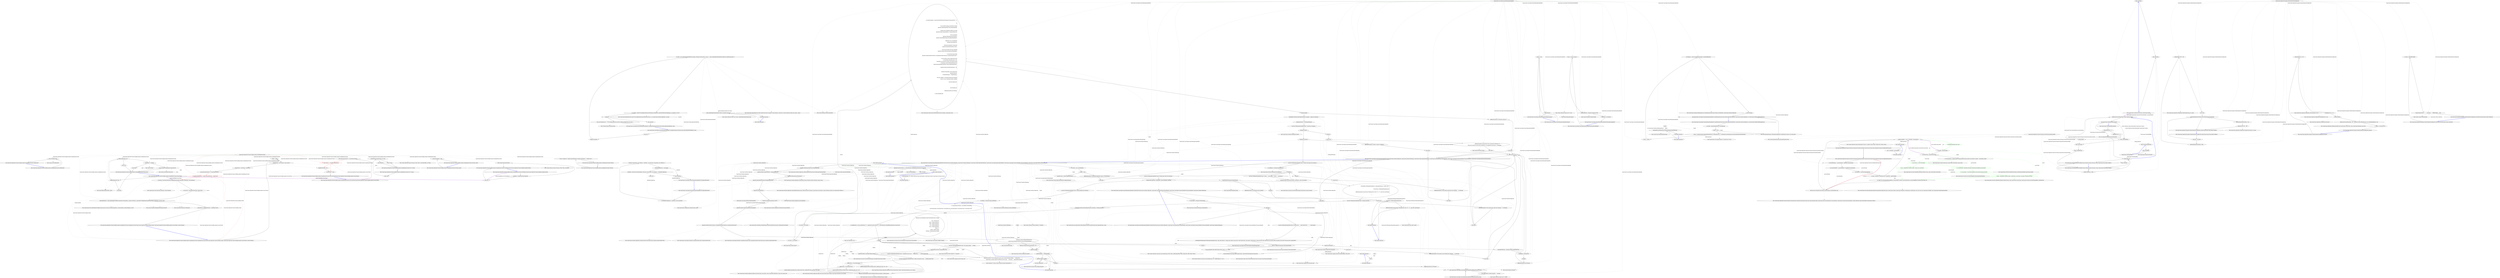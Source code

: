 digraph  {
n56 [label="QuantConnect.Algorithm.Framework.Alphas.Analysis.InsightAnalysisContext", span=""];
n0 [cluster="QuantConnect.Algorithm.Framework.Alphas.Analysis.InsightAnalysisContext.InsightAnalysisContext(QuantConnect.Algorithm.Framework.Alphas.Insight, QuantConnect.Algorithm.Framework.Alphas.Analysis.SecurityValues, System.TimeSpan)", label="Entry QuantConnect.Algorithm.Framework.Alphas.Analysis.InsightAnalysisContext.InsightAnalysisContext(QuantConnect.Algorithm.Framework.Alphas.Insight, QuantConnect.Algorithm.Framework.Alphas.Analysis.SecurityValues, System.TimeSpan)", span="93-93"];
n1 [cluster="QuantConnect.Algorithm.Framework.Alphas.Analysis.InsightAnalysisContext.InsightAnalysisContext(QuantConnect.Algorithm.Framework.Alphas.Insight, QuantConnect.Algorithm.Framework.Alphas.Analysis.SecurityValues, System.TimeSpan)", label="Insight = insight", span="95-95"];
n3 [cluster="QuantConnect.Algorithm.Framework.Alphas.Analysis.InsightAnalysisContext.InsightAnalysisContext(QuantConnect.Algorithm.Framework.Alphas.Insight, QuantConnect.Algorithm.Framework.Alphas.Analysis.SecurityValues, System.TimeSpan)", label="CurrentValues = InitialValues = initialValues", span="98-98"];
n5 [cluster="QuantConnect.Algorithm.Framework.Alphas.Analysis.InsightAnalysisContext.InsightAnalysisContext(QuantConnect.Algorithm.Framework.Alphas.Insight, QuantConnect.Algorithm.Framework.Alphas.Analysis.SecurityValues, System.TimeSpan)", color=red, community=0, label="0: InsightPeriodEndTimeUtc = insight.GeneratedTimeUtc + insight.Period", span="102-102"];
n6 [cluster="QuantConnect.Algorithm.Framework.Alphas.Analysis.InsightAnalysisContext.InsightAnalysisContext(QuantConnect.Algorithm.Framework.Alphas.Insight, QuantConnect.Algorithm.Framework.Alphas.Analysis.SecurityValues, System.TimeSpan)", label="var barSize = Time.Max(analysisPeriod.ToHigherResolutionEquivalent(false).ToTimeSpan(), Time.OneMinute)", span="104-104"];
n7 [cluster="QuantConnect.Algorithm.Framework.Alphas.Analysis.InsightAnalysisContext.InsightAnalysisContext(QuantConnect.Algorithm.Framework.Alphas.Insight, QuantConnect.Algorithm.Framework.Alphas.Analysis.SecurityValues, System.TimeSpan)", label="var barCount = (int)(insight.Period.Ticks / barSize.Ticks)", span="105-105"];
n8 [cluster="QuantConnect.Algorithm.Framework.Alphas.Analysis.InsightAnalysisContext.InsightAnalysisContext(QuantConnect.Algorithm.Framework.Alphas.Insight, QuantConnect.Algorithm.Framework.Alphas.Analysis.SecurityValues, System.TimeSpan)", label="AnalysisEndTimeUtc = Time.GetEndTimeForTradeBars(initialValues.ExchangeHours, insight.CloseTimeUtc, analysisPeriod.ToHigherResolutionEquivalent(false).ToTimeSpan(), barCount, false)", span="106-106"];
n9 [cluster="QuantConnect.Algorithm.Framework.Alphas.Analysis.InsightAnalysisContext.InsightAnalysisContext(QuantConnect.Algorithm.Framework.Alphas.Insight, QuantConnect.Algorithm.Framework.Alphas.Analysis.SecurityValues, System.TimeSpan)", label="_analysisPeriod = AnalysisEndTimeUtc - initialValues.TimeUtc", span="107-107"];
n2 [cluster="QuantConnect.Algorithm.Framework.Alphas.Analysis.InsightAnalysisContext.InsightAnalysisContext(QuantConnect.Algorithm.Framework.Alphas.Insight, QuantConnect.Algorithm.Framework.Alphas.Analysis.SecurityValues, System.TimeSpan)", label="_contextStorage = new Dictionary<string, object>()", span="96-96"];
n11 [cluster="System.Collections.Generic.Dictionary<TKey, TValue>.Dictionary()", label="Entry System.Collections.Generic.Dictionary<TKey, TValue>.Dictionary()", span="0-0"];
n4 [cluster="QuantConnect.Algorithm.Framework.Alphas.Analysis.InsightAnalysisContext.InsightAnalysisContext(QuantConnect.Algorithm.Framework.Alphas.Insight, QuantConnect.Algorithm.Framework.Alphas.Analysis.SecurityValues, System.TimeSpan)", label="_previousEvaluationTimeUtc = CurrentValues.TimeUtc", span="100-100"];
n12 [cluster="System.TimeSpan.ToHigherResolutionEquivalent(bool)", label="Entry System.TimeSpan.ToHigherResolutionEquivalent(bool)", span="752-752"];
n13 [cluster="QuantConnect.Resolution.ToTimeSpan()", label="Entry QuantConnect.Resolution.ToTimeSpan()", span="724-724"];
n14 [cluster="QuantConnect.Time.Max(System.TimeSpan, System.TimeSpan)", label="Entry QuantConnect.Time.Max(System.TimeSpan, System.TimeSpan)", span="195-195"];
n15 [cluster="QuantConnect.Time.GetEndTimeForTradeBars(QuantConnect.Securities.SecurityExchangeHours, System.DateTime, System.TimeSpan, int, bool)", label="Entry QuantConnect.Time.GetEndTimeForTradeBars(QuantConnect.Securities.SecurityExchangeHours, System.DateTime, System.TimeSpan, int, bool)", span="469-469"];
n10 [cluster="QuantConnect.Algorithm.Framework.Alphas.Analysis.InsightAnalysisContext.InsightAnalysisContext(QuantConnect.Algorithm.Framework.Alphas.Insight, QuantConnect.Algorithm.Framework.Alphas.Analysis.SecurityValues, System.TimeSpan)", label="Exit QuantConnect.Algorithm.Framework.Alphas.Analysis.InsightAnalysisContext.InsightAnalysisContext(QuantConnect.Algorithm.Framework.Alphas.Insight, QuantConnect.Algorithm.Framework.Alphas.Analysis.SecurityValues, System.TimeSpan)", span="93-93"];
n16 [cluster="QuantConnect.Algorithm.Framework.Alphas.Analysis.InsightAnalysisContext.SetCurrentValues(QuantConnect.Algorithm.Framework.Alphas.Analysis.SecurityValues)", label="Entry QuantConnect.Algorithm.Framework.Alphas.Analysis.InsightAnalysisContext.SetCurrentValues(QuantConnect.Algorithm.Framework.Alphas.Analysis.SecurityValues)", span="113-113"];
n17 [cluster="QuantConnect.Algorithm.Framework.Alphas.Analysis.InsightAnalysisContext.SetCurrentValues(QuantConnect.Algorithm.Framework.Alphas.Analysis.SecurityValues)", label="_previousEvaluationTimeUtc = CurrentValues.TimeUtc", span="115-115"];
n18 [cluster="QuantConnect.Algorithm.Framework.Alphas.Analysis.InsightAnalysisContext.SetCurrentValues(QuantConnect.Algorithm.Framework.Alphas.Analysis.SecurityValues)", color=red, community=0, label="1: values.TimeUtc >= InsightPeriodEndTimeUtc", span="117-117"];
n20 [cluster="QuantConnect.Algorithm.Framework.Alphas.Analysis.InsightAnalysisContext.SetCurrentValues(QuantConnect.Algorithm.Framework.Alphas.Analysis.SecurityValues)", label="CurrentValues = values", span="122-122"];
n19 [cluster="QuantConnect.Algorithm.Framework.Alphas.Analysis.InsightAnalysisContext.SetCurrentValues(QuantConnect.Algorithm.Framework.Alphas.Analysis.SecurityValues)", label="InsightPeriodClosed = true", span="119-119"];
n21 [cluster="QuantConnect.Algorithm.Framework.Alphas.Analysis.InsightAnalysisContext.SetCurrentValues(QuantConnect.Algorithm.Framework.Alphas.Analysis.SecurityValues)", label="Exit QuantConnect.Algorithm.Framework.Alphas.Analysis.InsightAnalysisContext.SetCurrentValues(QuantConnect.Algorithm.Framework.Alphas.Analysis.SecurityValues)", span="113-113"];
n22 [cluster="QuantConnect.Algorithm.Framework.Alphas.Analysis.InsightAnalysisContext.Get<T>(string)", label="Entry QuantConnect.Algorithm.Framework.Alphas.Analysis.InsightAnalysisContext.Get<T>(string)", span="132-132"];
n23 [cluster="QuantConnect.Algorithm.Framework.Alphas.Analysis.InsightAnalysisContext.Get<T>(string)", label="object value", span="134-134"];
n24 [cluster="QuantConnect.Algorithm.Framework.Alphas.Analysis.InsightAnalysisContext.Get<T>(string)", label="_contextStorage.TryGetValue(key, out value)", span="135-135"];
n25 [cluster="QuantConnect.Algorithm.Framework.Alphas.Analysis.InsightAnalysisContext.Get<T>(string)", label="return (T)value;", span="137-137"];
n26 [cluster="QuantConnect.Algorithm.Framework.Alphas.Analysis.InsightAnalysisContext.Get<T>(string)", label="return default(T);", span="140-140"];
n28 [cluster="System.Collections.Generic.Dictionary<TKey, TValue>.TryGetValue(TKey, out TValue)", label="Entry System.Collections.Generic.Dictionary<TKey, TValue>.TryGetValue(TKey, out TValue)", span="0-0"];
n27 [cluster="QuantConnect.Algorithm.Framework.Alphas.Analysis.InsightAnalysisContext.Get<T>(string)", label="Exit QuantConnect.Algorithm.Framework.Alphas.Analysis.InsightAnalysisContext.Get<T>(string)", span="132-132"];
n29 [cluster="QuantConnect.Algorithm.Framework.Alphas.Analysis.InsightAnalysisContext.Set(string, object)", label="Entry QuantConnect.Algorithm.Framework.Alphas.Analysis.InsightAnalysisContext.Set(string, object)", span="148-148"];
n30 [cluster="QuantConnect.Algorithm.Framework.Alphas.Analysis.InsightAnalysisContext.Set(string, object)", label="_contextStorage[key] = value", span="150-150"];
n31 [cluster="QuantConnect.Algorithm.Framework.Alphas.Analysis.InsightAnalysisContext.Set(string, object)", label="Exit QuantConnect.Algorithm.Framework.Alphas.Analysis.InsightAnalysisContext.Set(string, object)", span="148-148"];
n32 [cluster="QuantConnect.Algorithm.Framework.Alphas.Analysis.InsightAnalysisContext.ShouldAnalyze(QuantConnect.Algorithm.Framework.Alphas.InsightScoreType)", label="Entry QuantConnect.Algorithm.Framework.Alphas.Analysis.InsightAnalysisContext.ShouldAnalyze(QuantConnect.Algorithm.Framework.Alphas.InsightScoreType)", span="158-158"];
n33 [cluster="QuantConnect.Algorithm.Framework.Alphas.Analysis.InsightAnalysisContext.ShouldAnalyze(QuantConnect.Algorithm.Framework.Alphas.InsightScoreType)", label="scoreType == InsightScoreType.Magnitude", span="160-160"];
n34 [cluster="QuantConnect.Algorithm.Framework.Alphas.Analysis.InsightAnalysisContext.ShouldAnalyze(QuantConnect.Algorithm.Framework.Alphas.InsightScoreType)", label="return Insight.Magnitude.HasValue;", span="162-162"];
n35 [cluster="QuantConnect.Algorithm.Framework.Alphas.Analysis.InsightAnalysisContext.ShouldAnalyze(QuantConnect.Algorithm.Framework.Alphas.InsightScoreType)", label="return true;", span="165-165"];
n36 [cluster="QuantConnect.Algorithm.Framework.Alphas.Analysis.InsightAnalysisContext.ShouldAnalyze(QuantConnect.Algorithm.Framework.Alphas.InsightScoreType)", label="Exit QuantConnect.Algorithm.Framework.Alphas.Analysis.InsightAnalysisContext.ShouldAnalyze(QuantConnect.Algorithm.Framework.Alphas.InsightScoreType)", span="158-158"];
n37 [cluster="QuantConnect.Algorithm.Framework.Alphas.Analysis.InsightAnalysisContext.ToString()", label="Entry QuantConnect.Algorithm.Framework.Alphas.Analysis.InsightAnalysisContext.ToString()", span="171-171"];
n38 [cluster="QuantConnect.Algorithm.Framework.Alphas.Analysis.InsightAnalysisContext.ToString()", label="return $''{Insight.Id}: {Insight.GeneratedTimeUtc}/{Insight.CloseTimeUtc} -- {Insight.Score}'';", span="173-173"];
n39 [cluster="QuantConnect.Algorithm.Framework.Alphas.Analysis.InsightAnalysisContext.ToString()", label="Exit QuantConnect.Algorithm.Framework.Alphas.Analysis.InsightAnalysisContext.ToString()", span="171-171"];
n40 [cluster="QuantConnect.Algorithm.Framework.Alphas.Analysis.InsightAnalysisContext.GetHashCode()", label="Entry QuantConnect.Algorithm.Framework.Alphas.Analysis.InsightAnalysisContext.GetHashCode()", span="179-179"];
n41 [cluster="QuantConnect.Algorithm.Framework.Alphas.Analysis.InsightAnalysisContext.GetHashCode()", label="return Id.GetHashCode();", span="181-181"];
n42 [cluster="QuantConnect.Algorithm.Framework.Alphas.Analysis.InsightAnalysisContext.GetHashCode()", label="Exit QuantConnect.Algorithm.Framework.Alphas.Analysis.InsightAnalysisContext.GetHashCode()", span="179-179"];
n43 [cluster="System.Guid.GetHashCode()", label="Entry System.Guid.GetHashCode()", span="0-0"];
n44 [cluster="QuantConnect.Algorithm.Framework.Alphas.Analysis.InsightAnalysisContext.Equals(object)", label="Entry QuantConnect.Algorithm.Framework.Alphas.Analysis.InsightAnalysisContext.Equals(object)", span="188-188"];
n45 [cluster="QuantConnect.Algorithm.Framework.Alphas.Analysis.InsightAnalysisContext.Equals(object)", label="ReferenceEquals(null, obj)", span="190-190"];
n47 [cluster="QuantConnect.Algorithm.Framework.Alphas.Analysis.InsightAnalysisContext.Equals(object)", label="ReferenceEquals(this, obj)", span="191-191"];
n49 [cluster="QuantConnect.Algorithm.Framework.Alphas.Analysis.InsightAnalysisContext.Equals(object)", label="obj.GetType() != GetType()", span="192-192"];
n51 [cluster="QuantConnect.Algorithm.Framework.Alphas.Analysis.InsightAnalysisContext.Equals(object)", label="return Id.Equals(((InsightAnalysisContext)obj).Id);", span="193-193"];
n46 [cluster="QuantConnect.Algorithm.Framework.Alphas.Analysis.InsightAnalysisContext.Equals(object)", label="return false;", span="190-190"];
n53 [cluster="object.ReferenceEquals(object, object)", label="Entry object.ReferenceEquals(object, object)", span="0-0"];
n48 [cluster="QuantConnect.Algorithm.Framework.Alphas.Analysis.InsightAnalysisContext.Equals(object)", label="return true;", span="191-191"];
n50 [cluster="QuantConnect.Algorithm.Framework.Alphas.Analysis.InsightAnalysisContext.Equals(object)", label="return false;", span="192-192"];
n54 [cluster="object.GetType()", label="Entry object.GetType()", span="0-0"];
n52 [cluster="QuantConnect.Algorithm.Framework.Alphas.Analysis.InsightAnalysisContext.Equals(object)", label="Exit QuantConnect.Algorithm.Framework.Alphas.Analysis.InsightAnalysisContext.Equals(object)", span="188-188"];
n55 [cluster="System.Guid.Equals(System.Guid)", label="Entry System.Guid.Equals(System.Guid)", span="0-0"];
m0_15 [cluster="Unk.Where", file="ManualUniverseSelectionModel.cs", label="Entry Unk.Where", span=""];
m0_16 [cluster="Unk.ToList", file="ManualUniverseSelectionModel.cs", label="Entry Unk.ToList", span=""];
m0_17 [cluster="QuantConnect.SymbolCache.Set(string, QuantConnect.Symbol)", file="ManualUniverseSelectionModel.cs", label="Entry QuantConnect.SymbolCache.Set(string, QuantConnect.Symbol)", span="36-36"];
m0_22 [cluster="QuantConnect.Algorithm.Framework.Selection.ManualUniverseSelectionModel.CreateUniverses(QuantConnect.Algorithm.Framework.QCAlgorithmFramework)", file="ManualUniverseSelectionModel.cs", label="Entry QuantConnect.Algorithm.Framework.Selection.ManualUniverseSelectionModel.CreateUniverses(QuantConnect.Algorithm.Framework.QCAlgorithmFramework)", span="86-86"];
m0_28 [cluster="QuantConnect.Algorithm.Framework.Selection.ManualUniverseSelectionModel.CreateUniverses(QuantConnect.Algorithm.Framework.QCAlgorithmFramework)", color=green, community=0, file="ManualUniverseSelectionModel.cs", label="0: MarketHoursDatabase.Entry entry", span="97-97"];
m0_27 [cluster="QuantConnect.Algorithm.Framework.Selection.ManualUniverseSelectionModel.CreateUniverses(QuantConnect.Algorithm.Framework.QCAlgorithmFramework)", file="ManualUniverseSelectionModel.cs", label="_symbols.GroupBy(s => new { s.ID.Market, s.SecurityType })", span="95-95"];
m0_29 [cluster="QuantConnect.Algorithm.Framework.Selection.ManualUniverseSelectionModel.CreateUniverses(QuantConnect.Algorithm.Framework.QCAlgorithmFramework)", file="ManualUniverseSelectionModel.cs", label="var market = grp.Key.Market", span="99-99"];
m0_35 [cluster="QuantConnect.Algorithm.Framework.Selection.ManualUniverseSelectionModel.CreateUniverses(QuantConnect.Algorithm.Framework.QCAlgorithmFramework)", color=green, community=0, file="ManualUniverseSelectionModel.cs", label="0: entry = MarketHours.SetEntry(market, symbolString, securityType, alwaysOpen, TimeZones.NewYork)", span="109-109"];
m0_30 [cluster="QuantConnect.Algorithm.Framework.Selection.ManualUniverseSelectionModel.CreateUniverses(QuantConnect.Algorithm.Framework.QCAlgorithmFramework)", file="ManualUniverseSelectionModel.cs", label="var securityType = grp.Key.SecurityType", span="100-100"];
m0_33 [cluster="QuantConnect.Algorithm.Framework.Selection.ManualUniverseSelectionModel.CreateUniverses(QuantConnect.Algorithm.Framework.QCAlgorithmFramework)", color=green, community=0, file="ManualUniverseSelectionModel.cs", label="0: var symbolString = MarketHoursDatabase.GetDatabaseSymbolKey(universeSymbol)", span="107-107"];
m0_34 [cluster="QuantConnect.Algorithm.Framework.Selection.ManualUniverseSelectionModel.CreateUniverses(QuantConnect.Algorithm.Framework.QCAlgorithmFramework)", color=green, community=0, file="ManualUniverseSelectionModel.cs", label="0: var alwaysOpen = SecurityExchangeHours.AlwaysOpen(TimeZones.NewYork)", span="108-108"];
m0_37 [cluster="QuantConnect.Algorithm.Framework.Selection.ManualUniverseSelectionModel.CreateUniverses(QuantConnect.Algorithm.Framework.QCAlgorithmFramework)", file="ManualUniverseSelectionModel.cs", label="var config = new SubscriptionDataConfig(type, universeSymbol, resolution, entry.DataTimeZone, entry.ExchangeHours.TimeZone, false, false, true)", span="116-116"];
m0_36 [cluster="QuantConnect.Algorithm.Framework.Selection.ManualUniverseSelectionModel.CreateUniverses(QuantConnect.Algorithm.Framework.QCAlgorithmFramework)", color=green, community=0, file="ManualUniverseSelectionModel.cs", label="0: entry = MarketHours.GetEntry(market, (string) null, securityType)", span="113-113"];
m0_32 [cluster="QuantConnect.Algorithm.Framework.Selection.ManualUniverseSelectionModel.CreateUniverses(QuantConnect.Algorithm.Framework.QCAlgorithmFramework)", color=green, community=0, file="ManualUniverseSelectionModel.cs", label="0: securityType == SecurityType.Base", span="102-102"];
m0_31 [cluster="QuantConnect.Algorithm.Framework.Selection.ManualUniverseSelectionModel.CreateUniverses(QuantConnect.Algorithm.Framework.QCAlgorithmFramework)", file="ManualUniverseSelectionModel.cs", label="var universeSymbol = Symbol.Create($''manual-portfolio-selection-model-{securityType}-{market}'', securityType, market)", span="101-101"];
m0_38 [cluster="QuantConnect.Algorithm.Framework.Selection.ManualUniverseSelectionModel.CreateUniverses(QuantConnect.Algorithm.Framework.QCAlgorithmFramework)", file="ManualUniverseSelectionModel.cs", label="yield return new ManualUniverse(config, universeSettings, securityInitializer, grp);", span="117-117"];
m0_26 [cluster="QuantConnect.Algorithm.Framework.Selection.ManualUniverseSelectionModel.CreateUniverses(QuantConnect.Algorithm.Framework.QCAlgorithmFramework)", file="ManualUniverseSelectionModel.cs", label="var type = resolution == Resolution.Tick ? typeof(Tick) : typeof(TradeBar)", span="92-92"];
m0_25 [cluster="QuantConnect.Algorithm.Framework.Selection.ManualUniverseSelectionModel.CreateUniverses(QuantConnect.Algorithm.Framework.QCAlgorithmFramework)", file="ManualUniverseSelectionModel.cs", label="var resolution = universeSettings.Resolution", span="91-91"];
m0_23 [cluster="QuantConnect.Algorithm.Framework.Selection.ManualUniverseSelectionModel.CreateUniverses(QuantConnect.Algorithm.Framework.QCAlgorithmFramework)", file="ManualUniverseSelectionModel.cs", label="var universeSettings = _universeSettings ?? algorithm.UniverseSettings", span="88-88"];
m0_24 [cluster="QuantConnect.Algorithm.Framework.Selection.ManualUniverseSelectionModel.CreateUniverses(QuantConnect.Algorithm.Framework.QCAlgorithmFramework)", file="ManualUniverseSelectionModel.cs", label="var securityInitializer = _securityInitializer ?? algorithm.SecurityInitializer", span="89-89"];
m0_39 [cluster="QuantConnect.Algorithm.Framework.Selection.ManualUniverseSelectionModel.CreateUniverses(QuantConnect.Algorithm.Framework.QCAlgorithmFramework)", file="ManualUniverseSelectionModel.cs", label="Exit QuantConnect.Algorithm.Framework.Selection.ManualUniverseSelectionModel.CreateUniverses(QuantConnect.Algorithm.Framework.QCAlgorithmFramework)", span="86-86"];
m0_14 [cluster="Unk.Order", file="ManualUniverseSelectionModel.cs", label="Entry Unk.Order", span=""];
m0_21 [cluster="QuantConnect.Symbol.IsCanonical()", file="ManualUniverseSelectionModel.cs", label="Entry QuantConnect.Symbol.IsCanonical()", span="168-168"];
m0_18 [cluster="Unk.ToShortDateString", file="ManualUniverseSelectionModel.cs", label="Entry Unk.ToShortDateString", span=""];
m0_48 [cluster="lambda expression", file="ManualUniverseSelectionModel.cs", label="Entry lambda expression", span="95-95"];
m0_50 [cluster="lambda expression", file="ManualUniverseSelectionModel.cs", label="Exit lambda expression", span="95-95"];
m0_49 [cluster="lambda expression", file="ManualUniverseSelectionModel.cs", label="new { s.ID.Market, s.SecurityType }", span="95-95"];
m0_19 [cluster="Unk.Debug", file="ManualUniverseSelectionModel.cs", label="Entry Unk.Debug", span=""];
m0_20 [cluster="lambda expression", file="ManualUniverseSelectionModel.cs", label="QuantConnect.TestOnEndOfDay", span=""];
m0_45 [cluster="QuantConnect.Securities.MarketHoursDatabase.GetEntry(string, string, QuantConnect.SecurityType)", file="ManualUniverseSelectionModel.cs", label="Entry QuantConnect.Securities.MarketHoursDatabase.GetEntry(string, string, QuantConnect.SecurityType)", span="175-175"];
m0_46 [cluster="QuantConnect.Data.SubscriptionDataConfig.SubscriptionDataConfig(System.Type, QuantConnect.Symbol, QuantConnect.Resolution, DateTimeZone, DateTimeZone, bool, bool, bool, bool, QuantConnect.TickType?, bool, QuantConnect.DataNormalizationMode)", file="ManualUniverseSelectionModel.cs", label="Entry QuantConnect.Data.SubscriptionDataConfig.SubscriptionDataConfig(System.Type, QuantConnect.Symbol, QuantConnect.Resolution, DateTimeZone, DateTimeZone, bool, bool, bool, bool, QuantConnect.TickType?, bool, QuantConnect.DataNormalizationMode)", span="157-157"];
m0_6 [cluster="QuantConnect.Algorithm.Framework.Selection.ManualUniverseSelectionModel.ManualUniverseSelectionModel(System.Collections.Generic.IEnumerable<QuantConnect.Symbol>, QuantConnect.Data.UniverseSelection.UniverseSettings, QuantConnect.Securities.ISecurityInitializer)", file="ManualUniverseSelectionModel.cs", label="throw new ArgumentNullException(nameof(symbols));", span="68-68"];
m0_4 [cluster="QuantConnect.TestOnEndOfDay.Initialize()", file="ManualUniverseSelectionModel.cs", label="AddSecurity(SecurityType.Equity, symbol, Resolution.Minute)", span="34-34"];
m0_7 [cluster="Unk.SetEndDate", file="ManualUniverseSelectionModel.cs", label="Entry Unk.SetEndDate", span=""];
m0_8 [cluster="Unk.SetCash", file="ManualUniverseSelectionModel.cs", label="Entry Unk.SetCash", span=""];
m0_9 [cluster="Unk.AddSecurity", file="ManualUniverseSelectionModel.cs", label="Entry Unk.AddSecurity", span=""];
m0_10 [cluster="QuantConnect.TestOnEndOfDay.OnTradeBar(System.Collections.Generic.Dictionary<string, QuantConnect.Data.Market.TradeBar>)", file="ManualUniverseSelectionModel.cs", label="Entry QuantConnect.TestOnEndOfDay.OnTradeBar(System.Collections.Generic.Dictionary<string, QuantConnect.Data.Market.TradeBar>)", span="37-37"];
m0_5 [cluster="QuantConnect.TestOnEndOfDay.Initialize()", file="ManualUniverseSelectionModel.cs", label="Exit QuantConnect.TestOnEndOfDay.Initialize()", span="29-29"];
m0_11 [cluster="QuantConnect.TestOnEndOfDay.OnTradeBar(System.Collections.Generic.Dictionary<string, QuantConnect.Data.Market.TradeBar>)", file="ManualUniverseSelectionModel.cs", label="Portfolio.HoldStock == false", span="39-39"];
m0_12 [cluster="QuantConnect.TestOnEndOfDay.OnTradeBar(System.Collections.Generic.Dictionary<string, QuantConnect.Data.Market.TradeBar>)", file="ManualUniverseSelectionModel.cs", label="Order(symbol, 50)", span="41-41"];
m0_13 [cluster="QuantConnect.TestOnEndOfDay.OnTradeBar(System.Collections.Generic.Dictionary<string, QuantConnect.Data.Market.TradeBar>)", file="ManualUniverseSelectionModel.cs", label="Exit QuantConnect.TestOnEndOfDay.OnTradeBar(System.Collections.Generic.Dictionary<string, QuantConnect.Data.Market.TradeBar>)", span="37-37"];
m0_41 [cluster="QuantConnect.Symbol.Create(string, QuantConnect.SecurityType, string, string)", file="ManualUniverseSelectionModel.cs", label="Entry QuantConnect.Symbol.Create(string, QuantConnect.SecurityType, string, string)", span="45-45"];
m0_43 [cluster="QuantConnect.Securities.SecurityExchangeHours.AlwaysOpen(DateTimeZone)", file="ManualUniverseSelectionModel.cs", label="Entry QuantConnect.Securities.SecurityExchangeHours.AlwaysOpen(DateTimeZone)", span="82-82"];
m0_44 [cluster="QuantConnect.Securities.MarketHoursDatabase.SetEntry(string, string, QuantConnect.SecurityType, QuantConnect.Securities.SecurityExchangeHours, DateTimeZone)", file="ManualUniverseSelectionModel.cs", label="Entry QuantConnect.Securities.MarketHoursDatabase.SetEntry(string, string, QuantConnect.SecurityType, QuantConnect.Securities.SecurityExchangeHours, DateTimeZone)", span="144-144"];
m0_47 [cluster="QuantConnect.Algorithm.Framework.Selection.ManualUniverse.ManualUniverse(QuantConnect.Data.SubscriptionDataConfig, QuantConnect.Data.UniverseSelection.UniverseSettings, QuantConnect.Securities.ISecurityInitializer, System.Collections.Generic.IEnumerable<QuantConnect.Symbol>)", file="ManualUniverseSelectionModel.cs", label="Entry QuantConnect.Algorithm.Framework.Selection.ManualUniverse.ManualUniverse(QuantConnect.Data.SubscriptionDataConfig, QuantConnect.Data.UniverseSelection.UniverseSettings, QuantConnect.Securities.ISecurityInitializer, System.Collections.Generic.IEnumerable<QuantConnect.Symbol>)", span="30-30"];
m0_40 [cluster="System.Collections.Generic.IEnumerable<TSource>.GroupBy<TSource, TKey>(System.Func<TSource, TKey>)", file="ManualUniverseSelectionModel.cs", label="Entry System.Collections.Generic.IEnumerable<TSource>.GroupBy<TSource, TKey>(System.Func<TSource, TKey>)", span="0-0"];
m0_0 [cluster="QuantConnect.TestOnEndOfDay.Initialize()", file="ManualUniverseSelectionModel.cs", label="Entry QuantConnect.TestOnEndOfDay.Initialize()", span="29-29"];
m0_1 [cluster="QuantConnect.TestOnEndOfDay.Initialize()", file="ManualUniverseSelectionModel.cs", label="SetStartDate(2013, 1, 1)", span="31-31"];
m0_2 [cluster="QuantConnect.TestOnEndOfDay.Initialize()", file="ManualUniverseSelectionModel.cs", label="SetEndDate(2014, 1, 1)", span="32-32"];
m0_3 [cluster="QuantConnect.TestOnEndOfDay.Initialize()", file="ManualUniverseSelectionModel.cs", label="SetCash(30000)", span="33-33"];
m0_42 [cluster="QuantConnect.Securities.MarketHoursDatabase.GetDatabaseSymbolKey(QuantConnect.Symbol)", file="ManualUniverseSelectionModel.cs", label="Entry QuantConnect.Securities.MarketHoursDatabase.GetDatabaseSymbolKey(QuantConnect.Symbol)", span="212-212"];
m0_51 [file="ManualUniverseSelectionModel.cs", label="QuantConnect.Algorithm.Framework.Selection.ManualUniverseSelectionModel", span=""];
m1_20 [cluster="QuantConnect.Algorithm.QCAlgorithm.MarketOnOpen(string, int, string)", file="RegressionTests.cs", label="Entry QuantConnect.Algorithm.QCAlgorithm.MarketOnOpen(string, int, string)", span="233-233"];
m1_26 [cluster="System.Console.WriteLine(string)", file="RegressionTests.cs", label="Entry System.Console.WriteLine(string)", span="0-0"];
m1_0 [cluster="QuantConnect.Algorithm.Examples.MarketOnOpenOnCloseAlgorithm.Initialize()", file="RegressionTests.cs", label="Entry QuantConnect.Algorithm.Examples.MarketOnOpenOnCloseAlgorithm.Initialize()", span="33-33"];
m1_1 [cluster="QuantConnect.Algorithm.Examples.MarketOnOpenOnCloseAlgorithm.Initialize()", file="RegressionTests.cs", label="SetStartDate(2013, 10, 07)", span="35-35"];
m1_2 [cluster="QuantConnect.Algorithm.Examples.MarketOnOpenOnCloseAlgorithm.Initialize()", file="RegressionTests.cs", label="SetEndDate(2013, 10, 11)", span="36-36"];
m1_3 [cluster="QuantConnect.Algorithm.Examples.MarketOnOpenOnCloseAlgorithm.Initialize()", file="RegressionTests.cs", label="SetCash(100000)", span="37-37"];
m1_4 [cluster="QuantConnect.Algorithm.Examples.MarketOnOpenOnCloseAlgorithm.Initialize()", file="RegressionTests.cs", label="AddSecurity(SecurityType.Equity, ''SPY'', Resolution.Second, fillDataForward: true, extendedMarketHours: true)", span="39-39"];
m1_5 [cluster="QuantConnect.Algorithm.Examples.MarketOnOpenOnCloseAlgorithm.Initialize()", file="RegressionTests.cs", label="security = Securities[''SPY'']", span="41-41"];
m1_6 [cluster="QuantConnect.Algorithm.Examples.MarketOnOpenOnCloseAlgorithm.Initialize()", file="RegressionTests.cs", label="Exit QuantConnect.Algorithm.Examples.MarketOnOpenOnCloseAlgorithm.Initialize()", span="33-33"];
m1_11 [cluster="QuantConnect.Algorithm.Examples.MarketOnOpenOnCloseAlgorithm.OnData(QuantConnect.Data.Market.TradeBars)", file="RegressionTests.cs", label="Entry QuantConnect.Algorithm.Examples.MarketOnOpenOnCloseAlgorithm.OnData(QuantConnect.Data.Market.TradeBars)", span="50-50"];
m1_12 [cluster="QuantConnect.Algorithm.Examples.MarketOnOpenOnCloseAlgorithm.OnData(QuantConnect.Data.Market.TradeBars)", file="RegressionTests.cs", label="Time.Date != last.Date", span="52-52"];
m1_13 [cluster="QuantConnect.Algorithm.Examples.MarketOnOpenOnCloseAlgorithm.OnData(QuantConnect.Data.Market.TradeBars)", file="RegressionTests.cs", label="submittedMarketOnCloseToday = false", span="54-54"];
m1_16 [cluster="QuantConnect.Algorithm.Examples.MarketOnOpenOnCloseAlgorithm.OnData(QuantConnect.Data.Market.TradeBars)", file="RegressionTests.cs", label="!submittedMarketOnCloseToday && security.Exchange.ExchangeOpen", span="58-58"];
m1_14 [cluster="QuantConnect.Algorithm.Examples.MarketOnOpenOnCloseAlgorithm.OnData(QuantConnect.Data.Market.TradeBars)", file="RegressionTests.cs", label="MarketOnOpen(''SPY'', 100)", span="55-55"];
m1_15 [cluster="QuantConnect.Algorithm.Examples.MarketOnOpenOnCloseAlgorithm.OnData(QuantConnect.Data.Market.TradeBars)", file="RegressionTests.cs", label="last = Time", span="56-56"];
m1_17 [cluster="QuantConnect.Algorithm.Examples.MarketOnOpenOnCloseAlgorithm.OnData(QuantConnect.Data.Market.TradeBars)", file="RegressionTests.cs", label="submittedMarketOnCloseToday = true", span="60-60"];
m1_18 [cluster="QuantConnect.Algorithm.Examples.MarketOnOpenOnCloseAlgorithm.OnData(QuantConnect.Data.Market.TradeBars)", file="RegressionTests.cs", label="MarketOnClose(''SPY'', -100)", span="61-61"];
m1_19 [cluster="QuantConnect.Algorithm.Examples.MarketOnOpenOnCloseAlgorithm.OnData(QuantConnect.Data.Market.TradeBars)", file="RegressionTests.cs", label="Exit QuantConnect.Algorithm.Examples.MarketOnOpenOnCloseAlgorithm.OnData(QuantConnect.Data.Market.TradeBars)", span="50-50"];
m1_8 [cluster="QuantConnect.Algorithm.QCAlgorithm.SetEndDate(int, int, int)", file="RegressionTests.cs", label="Entry QuantConnect.Algorithm.QCAlgorithm.SetEndDate(int, int, int)", span="563-563"];
m1_10 [cluster="QuantConnect.Algorithm.QCAlgorithm.AddSecurity(QuantConnect.SecurityType, string, QuantConnect.Resolution, bool, bool)", file="RegressionTests.cs", label="Entry QuantConnect.Algorithm.QCAlgorithm.AddSecurity(QuantConnect.SecurityType, string, QuantConnect.Resolution, bool, bool)", span="718-718"];
m1_21 [cluster="QuantConnect.Algorithm.QCAlgorithm.MarketOnClose(string, int, string)", file="RegressionTests.cs", label="Entry QuantConnect.Algorithm.QCAlgorithm.MarketOnClose(string, int, string)", span="254-254"];
m1_7 [cluster="QuantConnect.Algorithm.QCAlgorithm.SetStartDate(int, int, int)", file="RegressionTests.cs", label="Entry QuantConnect.Algorithm.QCAlgorithm.SetStartDate(int, int, int)", span="538-538"];
m1_22 [cluster="QuantConnect.Algorithm.Examples.MarketOnOpenOnCloseAlgorithm.OnOrderEvent(QuantConnect.Orders.OrderEvent)", file="RegressionTests.cs", label="Entry QuantConnect.Algorithm.Examples.MarketOnOpenOnCloseAlgorithm.OnOrderEvent(QuantConnect.Orders.OrderEvent)", span="65-65"];
m1_23 [cluster="QuantConnect.Algorithm.Examples.MarketOnOpenOnCloseAlgorithm.OnOrderEvent(QuantConnect.Orders.OrderEvent)", file="RegressionTests.cs", label="var order = Orders[fill.OrderId]", span="67-67"];
m1_24 [cluster="QuantConnect.Algorithm.Examples.MarketOnOpenOnCloseAlgorithm.OnOrderEvent(QuantConnect.Orders.OrderEvent)", file="RegressionTests.cs", label="Console.WriteLine(Time + '' - '' + order.Type + '' - ORDER EVENT:: '' + fill)", span="68-68"];
m1_25 [cluster="QuantConnect.Algorithm.Examples.MarketOnOpenOnCloseAlgorithm.OnOrderEvent(QuantConnect.Orders.OrderEvent)", file="RegressionTests.cs", label="Exit QuantConnect.Algorithm.Examples.MarketOnOpenOnCloseAlgorithm.OnOrderEvent(QuantConnect.Orders.OrderEvent)", span="65-65"];
m1_9 [cluster="QuantConnect.Algorithm.QCAlgorithm.SetCash(int)", file="RegressionTests.cs", label="Entry QuantConnect.Algorithm.QCAlgorithm.SetCash(int)", span="487-487"];
m1_27 [file="RegressionTests.cs", label="QuantConnect.Algorithm.Examples.MarketOnOpenOnCloseAlgorithm", span=""];
m2_122 [cluster="QuantConnect.Logging.Log.Error(System.Exception, string, bool)", file="SerializedInsight.cs", label="Entry QuantConnect.Logging.Log.Error(System.Exception, string, bool)", span="98-98"];
m2_173 [cluster="QuantConnect.Lean.Engine.DataFeeds.LiveOptionChainProvider.LiveOptionChainProvider()", file="SerializedInsight.cs", label="Entry QuantConnect.Lean.Engine.DataFeeds.LiveOptionChainProvider.LiveOptionChainProvider()", span="27-27"];
m2_35 [cluster="QuantConnect.Util.Composer.Single<T>(System.Func<T, bool>)", file="SerializedInsight.cs", label="Entry QuantConnect.Util.Composer.Single<T>(System.Func<T, bool>)", span="60-60"];
m2_134 [cluster="QuantConnect.Interfaces.IAlgorithm.AddOptionContract(QuantConnect.Symbol, QuantConnect.Resolution, bool, decimal)", file="SerializedInsight.cs", label="Entry QuantConnect.Interfaces.IAlgorithm.AddOptionContract(QuantConnect.Symbol, QuantConnect.Resolution, bool, decimal)", span="495-495"];
m2_167 [cluster="QuantConnect.Lean.Engine.Setup.BrokerageSetupHandler.GetConfiguredDataFeeds()", file="SerializedInsight.cs", label="Entry QuantConnect.Lean.Engine.Setup.BrokerageSetupHandler.GetConfiguredDataFeeds()", span="399-399"];
m2_204 [cluster="QuantConnect.Lean.Engine.Setup.BrokerageSetupHandler.GetConfiguredDataFeeds()", file="SerializedInsight.cs", label="var dataFeedsConfigString = Config.Get(''security-data-feeds'')", span="401-401"];
m2_205 [cluster="QuantConnect.Lean.Engine.Setup.BrokerageSetupHandler.GetConfiguredDataFeeds()", file="SerializedInsight.cs", label="Dictionary<SecurityType, List<TickType>> dataFeeds = new Dictionary<SecurityType, List<TickType>>()", span="403-403"];
m2_206 [cluster="QuantConnect.Lean.Engine.Setup.BrokerageSetupHandler.GetConfiguredDataFeeds()", file="SerializedInsight.cs", label="dataFeedsConfigString != string.Empty", span="404-404"];
m2_207 [cluster="QuantConnect.Lean.Engine.Setup.BrokerageSetupHandler.GetConfiguredDataFeeds()", file="SerializedInsight.cs", label="dataFeeds = JsonConvert.DeserializeObject<Dictionary<SecurityType, List<TickType>>>(dataFeedsConfigString)", span="406-406"];
m2_208 [cluster="QuantConnect.Lean.Engine.Setup.BrokerageSetupHandler.GetConfiguredDataFeeds()", file="SerializedInsight.cs", label="return dataFeeds;", span="409-409"];
m2_209 [cluster="QuantConnect.Lean.Engine.Setup.BrokerageSetupHandler.GetConfiguredDataFeeds()", file="SerializedInsight.cs", label="Exit QuantConnect.Lean.Engine.Setup.BrokerageSetupHandler.GetConfiguredDataFeeds()", span="399-399"];
m2_132 [cluster="string.Join<T>(string, System.Collections.Generic.IEnumerable<T>)", file="SerializedInsight.cs", label="Entry string.Join<T>(string, System.Collections.Generic.IEnumerable<T>)", span="0-0"];
m2_135 [cluster="QuantConnect.Interfaces.IAlgorithm.AddFutureContract(QuantConnect.Symbol, QuantConnect.Resolution, bool, decimal)", file="SerializedInsight.cs", label="Entry QuantConnect.Interfaces.IAlgorithm.AddFutureContract(QuantConnect.Symbol, QuantConnect.Resolution, bool, decimal)", span="485-485"];
m2_5 [cluster="System.Collections.Generic.List<T>.List()", file="SerializedInsight.cs", label="Entry System.Collections.Generic.List<T>.List()", span="0-0"];
m2_137 [cluster="QuantConnect.Securities.SecurityHolding.SetHoldings(decimal, decimal)", file="SerializedInsight.cs", label="Entry QuantConnect.Securities.SecurityHolding.SetHoldings(decimal, decimal)", span="392-392"];
m2_126 [cluster="QuantConnect.Lean.Engine.Setup.BrokerageSetupHandler.GetOpenOrders(QuantConnect.Interfaces.IAlgorithm, QuantConnect.Lean.Engine.Results.IResultHandler, QuantConnect.Lean.Engine.TransactionHandlers.ITransactionHandler, QuantConnect.Interfaces.IBrokerage)", file="SerializedInsight.cs", label="Entry QuantConnect.Lean.Engine.Setup.BrokerageSetupHandler.GetOpenOrders(QuantConnect.Interfaces.IAlgorithm, QuantConnect.Lean.Engine.Results.IResultHandler, QuantConnect.Lean.Engine.TransactionHandlers.ITransactionHandler, QuantConnect.Interfaces.IBrokerage)", span="380-380"];
m2_187 [cluster="QuantConnect.Lean.Engine.Setup.BrokerageSetupHandler.GetOpenOrders(QuantConnect.Interfaces.IAlgorithm, QuantConnect.Lean.Engine.Results.IResultHandler, QuantConnect.Lean.Engine.TransactionHandlers.ITransactionHandler, QuantConnect.Interfaces.IBrokerage)", file="SerializedInsight.cs", label="var openOrders = brokerage.GetOpenOrders()", span="383-383"];
m2_190 [cluster="QuantConnect.Lean.Engine.Setup.BrokerageSetupHandler.GetOpenOrders(QuantConnect.Interfaces.IAlgorithm, QuantConnect.Lean.Engine.Results.IResultHandler, QuantConnect.Lean.Engine.TransactionHandlers.ITransactionHandler, QuantConnect.Interfaces.IBrokerage)", file="SerializedInsight.cs", label="resultHandler.DebugMessage($''BrokerageSetupHandler.Setup(): Open order detected.  Creating order tickets for open order {order.Symbol.Value} with quantity {order.Quantity}. Beware that this order ticket may not accurately reflect the quantity of the order if the open order is partially filled.'')", span="388-388"];
m2_191 [cluster="QuantConnect.Lean.Engine.Setup.BrokerageSetupHandler.GetOpenOrders(QuantConnect.Interfaces.IAlgorithm, QuantConnect.Lean.Engine.Results.IResultHandler, QuantConnect.Lean.Engine.TransactionHandlers.ITransactionHandler, QuantConnect.Interfaces.IBrokerage)", file="SerializedInsight.cs", label="order.Id = algorithm.Transactions.GetIncrementOrderId()", span="389-389"];
m2_192 [cluster="QuantConnect.Lean.Engine.Setup.BrokerageSetupHandler.GetOpenOrders(QuantConnect.Interfaces.IAlgorithm, QuantConnect.Lean.Engine.Results.IResultHandler, QuantConnect.Lean.Engine.TransactionHandlers.ITransactionHandler, QuantConnect.Interfaces.IBrokerage)", file="SerializedInsight.cs", label="transactionHandler.Orders.AddOrUpdate(order.Id, order, (i, o) => order)", span="390-390"];
m2_193 [cluster="QuantConnect.Lean.Engine.Setup.BrokerageSetupHandler.GetOpenOrders(QuantConnect.Interfaces.IAlgorithm, QuantConnect.Lean.Engine.Results.IResultHandler, QuantConnect.Lean.Engine.TransactionHandlers.ITransactionHandler, QuantConnect.Interfaces.IBrokerage)", file="SerializedInsight.cs", label="transactionHandler.OrderTickets.AddOrUpdate(order.Id, order.ToOrderTicket(algorithm.Transactions))", span="391-391"];
m2_188 [cluster="QuantConnect.Lean.Engine.Setup.BrokerageSetupHandler.GetOpenOrders(QuantConnect.Interfaces.IAlgorithm, QuantConnect.Lean.Engine.Results.IResultHandler, QuantConnect.Lean.Engine.TransactionHandlers.ITransactionHandler, QuantConnect.Interfaces.IBrokerage)", file="SerializedInsight.cs", label=openOrders, span="384-384"];
m2_189 [cluster="QuantConnect.Lean.Engine.Setup.BrokerageSetupHandler.GetOpenOrders(QuantConnect.Interfaces.IAlgorithm, QuantConnect.Lean.Engine.Results.IResultHandler, QuantConnect.Lean.Engine.TransactionHandlers.ITransactionHandler, QuantConnect.Interfaces.IBrokerage)", file="SerializedInsight.cs", label="Log.Trace(''BrokerageSetupHandler.Setup(): Has open order: '' + order.Symbol.Value + '' - '' + order.Quantity)", span="387-387"];
m2_194 [cluster="QuantConnect.Lean.Engine.Setup.BrokerageSetupHandler.GetOpenOrders(QuantConnect.Interfaces.IAlgorithm, QuantConnect.Lean.Engine.Results.IResultHandler, QuantConnect.Lean.Engine.TransactionHandlers.ITransactionHandler, QuantConnect.Interfaces.IBrokerage)", file="SerializedInsight.cs", label="Exit QuantConnect.Lean.Engine.Setup.BrokerageSetupHandler.GetOpenOrders(QuantConnect.Interfaces.IAlgorithm, QuantConnect.Lean.Engine.Results.IResultHandler, QuantConnect.Lean.Engine.TransactionHandlers.ITransactionHandler, QuantConnect.Interfaces.IBrokerage)", span="380-380"];
m2_169 [cluster="QuantConnect.Interfaces.IAlgorithm.SetLiveMode(bool)", file="SerializedInsight.cs", label="Entry QuantConnect.Interfaces.IAlgorithm.SetLiveMode(bool)", span="530-530"];
m2_140 [cluster="QuantConnect.Interfaces.IAlgorithm.PostInitialize()", file="SerializedInsight.cs", label="Entry QuantConnect.Interfaces.IAlgorithm.PostInitialize()", span="309-309"];
m2_129 [cluster="Lazy<Resolution>.cstr", file="SerializedInsight.cs", label="Entry Lazy<Resolution>.cstr", span=""];
m2_116 [cluster="string.IsNullOrWhiteSpace(string)", file="SerializedInsight.cs", label="Entry string.IsNullOrWhiteSpace(string)", span="0-0"];
m2_183 [cluster="Unk.Min", file="SerializedInsight.cs", label="Entry Unk.Min", span=""];
m2_201 [cluster="lambda expression", file="SerializedInsight.cs", label="Entry lambda expression", span="390-390"];
m2_21 [cluster="lambda expression", file="SerializedInsight.cs", label="names.SingleOrAlgorithmTypeName(Config.Get(''algorithm-type-name''))", span="91-91"];
m2_20 [cluster="lambda expression", file="SerializedInsight.cs", label="Entry lambda expression", span="91-91"];
m2_22 [cluster="lambda expression", file="SerializedInsight.cs", label="Exit lambda expression", span="91-91"];
m2_38 [cluster="lambda expression", file="SerializedInsight.cs", label="brokerageFactory.BrokerageType.MatchesTypeName(liveJob.Brokerage)", span="114-114"];
m2_37 [cluster="lambda expression", file="SerializedInsight.cs", label="Entry lambda expression", span="114-114"];
m2_39 [cluster="lambda expression", file="SerializedInsight.cs", label="Exit lambda expression", span="114-114"];
m2_148 [cluster="lambda expression", file="SerializedInsight.cs", label="algorithm.SetBrokerageModel(_factory.BrokerageModel)", span="176-176"];
m2_149 [cluster="lambda expression", file="SerializedInsight.cs", label="algorithm.Portfolio.MarginCallModel = MarginCallModel.Null", span="179-179"];
m2_150 [cluster="lambda expression", file="SerializedInsight.cs", label="algorithm.SetParameters(job.Parameters)", span="182-182"];
m2_151 [cluster="lambda expression", file="SerializedInsight.cs", label="algorithm.SetAvailableDataTypes(GetConfiguredDataFeeds())", span="183-183"];
m2_152 [cluster="lambda expression", file="SerializedInsight.cs", label="algorithm.SetLiveMode(true)", span="186-186"];
m2_153 [cluster="lambda expression", file="SerializedInsight.cs", label="algorithm.SetDateTime(DateTime.UtcNow)", span="189-189"];
m2_154 [cluster="lambda expression", file="SerializedInsight.cs", label="algorithm.Schedule.SetEventSchedule(realTimeHandler)", span="192-192"];
m2_155 [cluster="lambda expression", file="SerializedInsight.cs", label="algorithm.SetOptionChainProvider(new CachingOptionChainProvider(new LiveOptionChainProvider()))", span="195-195"];
m2_156 [cluster="lambda expression", file="SerializedInsight.cs", label="brokerage is InteractiveBrokersBrokerage &&\r\n                            liveJob.DataQueueHandler.EndsWith(''InteractiveBrokersBrokerage'')", span="200-201"];
m2_157 [cluster="lambda expression", file="SerializedInsight.cs", label="algorithm.Settings.DataSubscriptionLimit = 100", span="203-203"];
m2_158 [cluster="lambda expression", file="SerializedInsight.cs", label="algorithm.Initialize()", span="207-207"];
m2_160 [cluster="lambda expression", file="SerializedInsight.cs", label="algorithm.Portfolio.CashBook", span="211-211"];
m2_179 [cluster="lambda expression", file="SerializedInsight.cs", label="algorithm.Securities.Select(x => x.Value.Resolution).DefaultIfEmpty(Resolution.Second).Min()", span="294-294"];
m2_159 [cluster="lambda expression", file="SerializedInsight.cs", label="liveJob.Brokerage != ''PaperBrokerage''", span="208-208"];
m2_143 [cluster="lambda expression", file="SerializedInsight.cs", label="args.Type == BrokerageMessageType.Error", span="156-156"];
m2_144 [cluster="lambda expression", file="SerializedInsight.cs", label="AddInitializationError(string.Format(''Brokerage Error Code: {0} - {1}'', args.Code, args.Message))", span="158-158"];
m2_147 [cluster="lambda expression", file="SerializedInsight.cs", label="Entry lambda expression", span="171-221"];
m2_142 [cluster="lambda expression", file="SerializedInsight.cs", label="Entry lambda expression", span="154-160"];
m2_145 [cluster="lambda expression", file="SerializedInsight.cs", label="Exit lambda expression", span="154-160"];
m2_162 [cluster="lambda expression", file="SerializedInsight.cs", label=Exception, span="217-217"];
m2_164 [cluster="lambda expression", file="SerializedInsight.cs", label="Exit lambda expression", span="171-221"];
m2_161 [cluster="lambda expression", file="SerializedInsight.cs", label="kvp.Value.SetAmount(0)", span="213-213"];
m2_163 [cluster="lambda expression", file="SerializedInsight.cs", label="AddInitializationError(err.ToString())", span="219-219"];
m2_178 [cluster="lambda expression", file="SerializedInsight.cs", label="Entry lambda expression", span="294-294"];
m2_180 [cluster="lambda expression", file="SerializedInsight.cs", label="Exit lambda expression", span="294-294"];
m2_184 [cluster="lambda expression", file="SerializedInsight.cs", label="Entry lambda expression", span="294-294"];
m2_185 [cluster="lambda expression", file="SerializedInsight.cs", label="x.Value.Resolution", span="294-294"];
m2_186 [cluster="lambda expression", file="SerializedInsight.cs", label="Exit lambda expression", span="294-294"];
m2_202 [cluster="lambda expression", file="SerializedInsight.cs", label=order, span="390-390"];
m2_203 [cluster="lambda expression", file="SerializedInsight.cs", label="Exit lambda expression", span="390-390"];
m2_127 [cluster="QuantConnect.Interfaces.IBrokerage.GetAccountHoldings()", file="SerializedInsight.cs", label="Entry QuantConnect.Interfaces.IBrokerage.GetAccountHoldings()", span="71-71"];
m2_131 [cluster="QuantConnect.Logging.Log.Error(string, bool)", file="SerializedInsight.cs", label="Entry QuantConnect.Logging.Log.Error(string, bool)", span="65-65"];
m2_18 [cluster="QuantConnect.AlgorithmFactory.Loader.TryCreateAlgorithmInstanceWithIsolator(string, int, out QuantConnect.Interfaces.IAlgorithm, out string)", file="SerializedInsight.cs", label="Entry QuantConnect.AlgorithmFactory.Loader.TryCreateAlgorithmInstanceWithIsolator(string, int, out QuantConnect.Interfaces.IAlgorithm, out string)", span="349-349"];
m2_128 [cluster="System.Collections.Generic.HashSet<T>.HashSet()", file="SerializedInsight.cs", label="Entry System.Collections.Generic.HashSet<T>.HashSet()", span="0-0"];
m2_196 [cluster="QuantConnect.Lean.Engine.Results.IResultHandler.DebugMessage(string)", file="SerializedInsight.cs", label="Entry QuantConnect.Lean.Engine.Results.IResultHandler.DebugMessage(string)", span="102-102"];
m2_41 [cluster="QuantConnect.Lean.Engine.Setup.BrokerageSetupHandler.Setup(QuantConnect.Interfaces.IAlgorithm, QuantConnect.Interfaces.IBrokerage, QuantConnect.Packets.AlgorithmNodePacket, QuantConnect.Lean.Engine.Results.IResultHandler, QuantConnect.Lean.Engine.TransactionHandlers.ITransactionHandler, QuantConnect.Lean.Engine.RealTime.IRealTimeHandler)", file="SerializedInsight.cs", label="Entry QuantConnect.Lean.Engine.Setup.BrokerageSetupHandler.Setup(QuantConnect.Interfaces.IAlgorithm, QuantConnect.Interfaces.IBrokerage, QuantConnect.Packets.AlgorithmNodePacket, QuantConnect.Lean.Engine.Results.IResultHandler, QuantConnect.Lean.Engine.TransactionHandlers.ITransactionHandler, QuantConnect.Lean.Engine.RealTime.IRealTimeHandler)", span="133-133"];
m2_42 [cluster="QuantConnect.Lean.Engine.Setup.BrokerageSetupHandler.Setup(QuantConnect.Interfaces.IAlgorithm, QuantConnect.Interfaces.IBrokerage, QuantConnect.Packets.AlgorithmNodePacket, QuantConnect.Lean.Engine.Results.IResultHandler, QuantConnect.Lean.Engine.TransactionHandlers.ITransactionHandler, QuantConnect.Lean.Engine.RealTime.IRealTimeHandler)", file="SerializedInsight.cs", label="var liveJob = job as LiveNodePacket", span="136-136"];
m2_46 [cluster="QuantConnect.Lean.Engine.Setup.BrokerageSetupHandler.Setup(QuantConnect.Interfaces.IAlgorithm, QuantConnect.Interfaces.IBrokerage, QuantConnect.Packets.AlgorithmNodePacket, QuantConnect.Lean.Engine.Results.IResultHandler, QuantConnect.Lean.Engine.TransactionHandlers.ITransactionHandler, QuantConnect.Lean.Engine.RealTime.IRealTimeHandler)", file="SerializedInsight.cs", label="algorithm.Name = liveJob.GetAlgorithmName()", span="143-143"];
m2_52 [cluster="QuantConnect.Lean.Engine.Setup.BrokerageSetupHandler.Setup(QuantConnect.Interfaces.IAlgorithm, QuantConnect.Interfaces.IBrokerage, QuantConnect.Packets.AlgorithmNodePacket, QuantConnect.Lean.Engine.Results.IResultHandler, QuantConnect.Lean.Engine.TransactionHandlers.ITransactionHandler, QuantConnect.Lean.Engine.RealTime.IRealTimeHandler)", file="SerializedInsight.cs", label="resultHandler.SendStatusUpdate(AlgorithmStatus.Initializing, ''Initializing algorithm...'')", span="166-166"];
m2_53 [cluster="QuantConnect.Lean.Engine.Setup.BrokerageSetupHandler.Setup(QuantConnect.Interfaces.IAlgorithm, QuantConnect.Interfaces.IBrokerage, QuantConnect.Packets.AlgorithmNodePacket, QuantConnect.Lean.Engine.Results.IResultHandler, QuantConnect.Lean.Engine.TransactionHandlers.ITransactionHandler, QuantConnect.Lean.Engine.RealTime.IRealTimeHandler)", file="SerializedInsight.cs", label="var controls = job.Controls", span="169-169"];
m2_55 [cluster="QuantConnect.Lean.Engine.Setup.BrokerageSetupHandler.Setup(QuantConnect.Interfaces.IAlgorithm, QuantConnect.Interfaces.IBrokerage, QuantConnect.Packets.AlgorithmNodePacket, QuantConnect.Lean.Engine.Results.IResultHandler, QuantConnect.Lean.Engine.TransactionHandlers.ITransactionHandler, QuantConnect.Lean.Engine.RealTime.IRealTimeHandler)", file="SerializedInsight.cs", label="var initializeComplete = isolator.ExecuteWithTimeLimit(TimeSpan.FromSeconds(300), () =>\r\n                {\r\n                    try\r\n                    {\r\n                        //Set the default brokerage model before initialize\r\n                        algorithm.SetBrokerageModel(_factory.BrokerageModel);\r\n\r\n                        //Margin calls are disabled by default in live mode\r\n                        algorithm.Portfolio.MarginCallModel = MarginCallModel.Null;\r\n\r\n                        //Set our parameters\r\n                        algorithm.SetParameters(job.Parameters);\r\n                        algorithm.SetAvailableDataTypes(GetConfiguredDataFeeds());\r\n\r\n                        //Algorithm is live, not backtesting:\r\n                        algorithm.SetLiveMode(true);\r\n\r\n                        //Initialize the algorithm's starting date\r\n                        algorithm.SetDateTime(DateTime.UtcNow);\r\n\r\n                        //Set the source impl for the event scheduling\r\n                        algorithm.Schedule.SetEventSchedule(realTimeHandler);\r\n\r\n                        // set the option chain provider\r\n                        algorithm.SetOptionChainProvider(new CachingOptionChainProvider(new LiveOptionChainProvider()));\r\n\r\n                        // If we're going to receive market data from IB,\r\n                        // set the default subscription limit to 100,\r\n                        // algorithms can override this setting in the Initialize method\r\n                        if (brokerage is InteractiveBrokersBrokerage &&\r\n                            liveJob.DataQueueHandler.EndsWith(''InteractiveBrokersBrokerage''))\r\n                        {\r\n                            algorithm.Settings.DataSubscriptionLimit = 100;\r\n                        }\r\n\r\n                        //Initialise the algorithm, get the required data:\r\n                        algorithm.Initialize();\r\n                        if (liveJob.Brokerage != ''PaperBrokerage'')\r\n                        {\r\n                            //Zero the CashBook - we'll populate directly from brokerage\r\n                            foreach (var kvp in algorithm.Portfolio.CashBook)\r\n                            {\r\n                                kvp.Value.SetAmount(0);\r\n                            }\r\n                        }\r\n                    }\r\n                    catch (Exception err)\r\n                    {\r\n                        AddInitializationError(err.ToString());\r\n                    }\r\n                }, controls.RamAllocation)", span="171-221"];
m2_59 [cluster="QuantConnect.Lean.Engine.Setup.BrokerageSetupHandler.Setup(QuantConnect.Interfaces.IAlgorithm, QuantConnect.Interfaces.IBrokerage, QuantConnect.Packets.AlgorithmNodePacket, QuantConnect.Lean.Engine.Results.IResultHandler, QuantConnect.Lean.Engine.TransactionHandlers.ITransactionHandler, QuantConnect.Lean.Engine.RealTime.IRealTimeHandler)", file="SerializedInsight.cs", label="resultHandler.SendStatusUpdate(AlgorithmStatus.LoggingIn, ''Logging into brokerage...'')", span="230-230"];
m2_60 [cluster="QuantConnect.Lean.Engine.Setup.BrokerageSetupHandler.Setup(QuantConnect.Interfaces.IAlgorithm, QuantConnect.Interfaces.IBrokerage, QuantConnect.Packets.AlgorithmNodePacket, QuantConnect.Lean.Engine.Results.IResultHandler, QuantConnect.Lean.Engine.TransactionHandlers.ITransactionHandler, QuantConnect.Lean.Engine.RealTime.IRealTimeHandler)", file="SerializedInsight.cs", label="brokerage.Message += brokerageOnMessage", span="232-232"];
m2_62 [cluster="QuantConnect.Lean.Engine.Setup.BrokerageSetupHandler.Setup(QuantConnect.Interfaces.IAlgorithm, QuantConnect.Interfaces.IBrokerage, QuantConnect.Packets.AlgorithmNodePacket, QuantConnect.Lean.Engine.Results.IResultHandler, QuantConnect.Lean.Engine.TransactionHandlers.ITransactionHandler, QuantConnect.Lean.Engine.RealTime.IRealTimeHandler)", file="SerializedInsight.cs", label="brokerage.Connect()", span="238-238"];
m2_67 [cluster="QuantConnect.Lean.Engine.Setup.BrokerageSetupHandler.Setup(QuantConnect.Interfaces.IAlgorithm, QuantConnect.Interfaces.IBrokerage, QuantConnect.Packets.AlgorithmNodePacket, QuantConnect.Lean.Engine.Results.IResultHandler, QuantConnect.Lean.Engine.TransactionHandlers.ITransactionHandler, QuantConnect.Lean.Engine.RealTime.IRealTimeHandler)", file="SerializedInsight.cs", label="!brokerage.IsConnected", span="248-248"];
m2_71 [cluster="QuantConnect.Lean.Engine.Setup.BrokerageSetupHandler.Setup(QuantConnect.Interfaces.IAlgorithm, QuantConnect.Interfaces.IBrokerage, QuantConnect.Packets.AlgorithmNodePacket, QuantConnect.Lean.Engine.Results.IResultHandler, QuantConnect.Lean.Engine.TransactionHandlers.ITransactionHandler, QuantConnect.Lean.Engine.RealTime.IRealTimeHandler)", file="SerializedInsight.cs", label="var cashBalance = brokerage.GetCashBalance()", span="259-259"];
m2_74 [cluster="QuantConnect.Lean.Engine.Setup.BrokerageSetupHandler.Setup(QuantConnect.Interfaces.IAlgorithm, QuantConnect.Interfaces.IBrokerage, QuantConnect.Packets.AlgorithmNodePacket, QuantConnect.Lean.Engine.Results.IResultHandler, QuantConnect.Lean.Engine.TransactionHandlers.ITransactionHandler, QuantConnect.Lean.Engine.RealTime.IRealTimeHandler)", file="SerializedInsight.cs", label="algorithm.Portfolio.SetCash(cash.Symbol, cash.Amount, cash.ConversionRate)", span="263-263"];
m2_80 [cluster="QuantConnect.Lean.Engine.Setup.BrokerageSetupHandler.Setup(QuantConnect.Interfaces.IAlgorithm, QuantConnect.Interfaces.IBrokerage, QuantConnect.Packets.AlgorithmNodePacket, QuantConnect.Lean.Engine.Results.IResultHandler, QuantConnect.Lean.Engine.TransactionHandlers.ITransactionHandler, QuantConnect.Lean.Engine.RealTime.IRealTimeHandler)", file="SerializedInsight.cs", label="GetOpenOrders(algorithm, resultHandler, transactionHandler, brokerage)", span="276-276"];
m2_86 [cluster="QuantConnect.Lean.Engine.Setup.BrokerageSetupHandler.Setup(QuantConnect.Interfaces.IAlgorithm, QuantConnect.Interfaces.IBrokerage, QuantConnect.Packets.AlgorithmNodePacket, QuantConnect.Lean.Engine.Results.IResultHandler, QuantConnect.Lean.Engine.TransactionHandlers.ITransactionHandler, QuantConnect.Lean.Engine.RealTime.IRealTimeHandler)", file="SerializedInsight.cs", label="var holdings = brokerage.GetAccountHoldings()", span="289-289"];
m2_88 [cluster="QuantConnect.Lean.Engine.Setup.BrokerageSetupHandler.Setup(QuantConnect.Interfaces.IAlgorithm, QuantConnect.Interfaces.IBrokerage, QuantConnect.Packets.AlgorithmNodePacket, QuantConnect.Lean.Engine.Results.IResultHandler, QuantConnect.Lean.Engine.TransactionHandlers.ITransactionHandler, QuantConnect.Lean.Engine.RealTime.IRealTimeHandler)", file="SerializedInsight.cs", label="var minResolution = new Lazy<Resolution>(() => algorithm.Securities.Select(x => x.Value.Resolution).DefaultIfEmpty(Resolution.Second).Min())", span="294-294"];
m2_94 [cluster="QuantConnect.Lean.Engine.Setup.BrokerageSetupHandler.Setup(QuantConnect.Interfaces.IAlgorithm, QuantConnect.Interfaces.IBrokerage, QuantConnect.Packets.AlgorithmNodePacket, QuantConnect.Lean.Engine.Results.IResultHandler, QuantConnect.Lean.Engine.TransactionHandlers.ITransactionHandler, QuantConnect.Lean.Engine.RealTime.IRealTimeHandler)", file="SerializedInsight.cs", label="!algorithm.Portfolio.ContainsKey(holding.Symbol)", span="310-310"];
m2_97 [cluster="QuantConnect.Lean.Engine.Setup.BrokerageSetupHandler.Setup(QuantConnect.Interfaces.IAlgorithm, QuantConnect.Interfaces.IBrokerage, QuantConnect.Packets.AlgorithmNodePacket, QuantConnect.Lean.Engine.Results.IResultHandler, QuantConnect.Lean.Engine.TransactionHandlers.ITransactionHandler, QuantConnect.Lean.Engine.RealTime.IRealTimeHandler)", file="SerializedInsight.cs", label="algorithm.AddOptionContract(holding.Symbol, minResolution.Value, true, 1.0m)", span="317-317"];
m2_99 [cluster="QuantConnect.Lean.Engine.Setup.BrokerageSetupHandler.Setup(QuantConnect.Interfaces.IAlgorithm, QuantConnect.Interfaces.IBrokerage, QuantConnect.Packets.AlgorithmNodePacket, QuantConnect.Lean.Engine.Results.IResultHandler, QuantConnect.Lean.Engine.TransactionHandlers.ITransactionHandler, QuantConnect.Lean.Engine.RealTime.IRealTimeHandler)", file="SerializedInsight.cs", label="algorithm.AddFutureContract(holding.Symbol, minResolution.Value, true, 1.0m)", span="322-322"];
m2_100 [cluster="QuantConnect.Lean.Engine.Setup.BrokerageSetupHandler.Setup(QuantConnect.Interfaces.IAlgorithm, QuantConnect.Interfaces.IBrokerage, QuantConnect.Packets.AlgorithmNodePacket, QuantConnect.Lean.Engine.Results.IResultHandler, QuantConnect.Lean.Engine.TransactionHandlers.ITransactionHandler, QuantConnect.Lean.Engine.RealTime.IRealTimeHandler)", file="SerializedInsight.cs", label="algorithm.AddSecurity(holding.Type, holding.Symbol.Value, minResolution.Value, null, true, 1.0m, false)", span="327-327"];
m2_101 [cluster="QuantConnect.Lean.Engine.Setup.BrokerageSetupHandler.Setup(QuantConnect.Interfaces.IAlgorithm, QuantConnect.Interfaces.IBrokerage, QuantConnect.Packets.AlgorithmNodePacket, QuantConnect.Lean.Engine.Results.IResultHandler, QuantConnect.Lean.Engine.TransactionHandlers.ITransactionHandler, QuantConnect.Lean.Engine.RealTime.IRealTimeHandler)", file="SerializedInsight.cs", label="algorithm.Portfolio[holding.Symbol].SetHoldings(holding.AveragePrice, holding.Quantity)", span="331-331"];
m2_102 [cluster="QuantConnect.Lean.Engine.Setup.BrokerageSetupHandler.Setup(QuantConnect.Interfaces.IAlgorithm, QuantConnect.Interfaces.IBrokerage, QuantConnect.Packets.AlgorithmNodePacket, QuantConnect.Lean.Engine.Results.IResultHandler, QuantConnect.Lean.Engine.TransactionHandlers.ITransactionHandler, QuantConnect.Lean.Engine.RealTime.IRealTimeHandler)", file="SerializedInsight.cs", label="algorithm.Securities[holding.Symbol].SetMarketPrice(new TradeBar\r\n                        {\r\n                            Time = DateTime.Now,\r\n                            Open = holding.MarketPrice,\r\n                            High = holding.MarketPrice,\r\n                            Low = holding.MarketPrice,\r\n                            Close = holding.MarketPrice,\r\n                            Volume = 0,\r\n                            Symbol = holding.Symbol,\r\n                            DataType = MarketDataType.TradeBar\r\n                        })", span="332-342"];
m2_107 [cluster="QuantConnect.Lean.Engine.Setup.BrokerageSetupHandler.Setup(QuantConnect.Interfaces.IAlgorithm, QuantConnect.Interfaces.IBrokerage, QuantConnect.Packets.AlgorithmNodePacket, QuantConnect.Lean.Engine.Results.IResultHandler, QuantConnect.Lean.Engine.TransactionHandlers.ITransactionHandler, QuantConnect.Lean.Engine.RealTime.IRealTimeHandler)", file="SerializedInsight.cs", label="algorithm.PostInitialize()", span="352-352"];
m2_108 [cluster="QuantConnect.Lean.Engine.Setup.BrokerageSetupHandler.Setup(QuantConnect.Interfaces.IAlgorithm, QuantConnect.Interfaces.IBrokerage, QuantConnect.Packets.AlgorithmNodePacket, QuantConnect.Lean.Engine.Results.IResultHandler, QuantConnect.Lean.Engine.TransactionHandlers.ITransactionHandler, QuantConnect.Lean.Engine.RealTime.IRealTimeHandler)", file="SerializedInsight.cs", label="StartingPortfolioValue = algorithm.Portfolio.TotalPortfolioValue", span="355-355"];
m2_43 [cluster="QuantConnect.Lean.Engine.Setup.BrokerageSetupHandler.Setup(QuantConnect.Interfaces.IAlgorithm, QuantConnect.Interfaces.IBrokerage, QuantConnect.Packets.AlgorithmNodePacket, QuantConnect.Lean.Engine.Results.IResultHandler, QuantConnect.Lean.Engine.TransactionHandlers.ITransactionHandler, QuantConnect.Lean.Engine.RealTime.IRealTimeHandler)", file="SerializedInsight.cs", label="liveJob == null", span="137-137"];
m2_47 [cluster="QuantConnect.Lean.Engine.Setup.BrokerageSetupHandler.Setup(QuantConnect.Interfaces.IAlgorithm, QuantConnect.Interfaces.IBrokerage, QuantConnect.Packets.AlgorithmNodePacket, QuantConnect.Lean.Engine.Results.IResultHandler, QuantConnect.Lean.Engine.TransactionHandlers.ITransactionHandler, QuantConnect.Lean.Engine.RealTime.IRealTimeHandler)", file="SerializedInsight.cs", label="string.IsNullOrWhiteSpace(liveJob.Brokerage)", span="146-146"];
m2_44 [cluster="QuantConnect.Lean.Engine.Setup.BrokerageSetupHandler.Setup(QuantConnect.Interfaces.IAlgorithm, QuantConnect.Interfaces.IBrokerage, QuantConnect.Packets.AlgorithmNodePacket, QuantConnect.Lean.Engine.Results.IResultHandler, QuantConnect.Lean.Engine.TransactionHandlers.ITransactionHandler, QuantConnect.Lean.Engine.RealTime.IRealTimeHandler)", file="SerializedInsight.cs", label="AddInitializationError(''BrokerageSetupHandler requires a LiveNodePacket'')", span="139-139"];
m2_45 [cluster="QuantConnect.Lean.Engine.Setup.BrokerageSetupHandler.Setup(QuantConnect.Interfaces.IAlgorithm, QuantConnect.Interfaces.IBrokerage, QuantConnect.Packets.AlgorithmNodePacket, QuantConnect.Lean.Engine.Results.IResultHandler, QuantConnect.Lean.Engine.TransactionHandlers.ITransactionHandler, QuantConnect.Lean.Engine.RealTime.IRealTimeHandler)", file="SerializedInsight.cs", label="return false;", span="140-140"];
m2_48 [cluster="QuantConnect.Lean.Engine.Setup.BrokerageSetupHandler.Setup(QuantConnect.Interfaces.IAlgorithm, QuantConnect.Interfaces.IBrokerage, QuantConnect.Packets.AlgorithmNodePacket, QuantConnect.Lean.Engine.Results.IResultHandler, QuantConnect.Lean.Engine.TransactionHandlers.ITransactionHandler, QuantConnect.Lean.Engine.RealTime.IRealTimeHandler)", file="SerializedInsight.cs", label="AddInitializationError(''A brokerage must be specified'')", span="148-148"];
m2_50 [cluster="QuantConnect.Lean.Engine.Setup.BrokerageSetupHandler.Setup(QuantConnect.Interfaces.IAlgorithm, QuantConnect.Interfaces.IBrokerage, QuantConnect.Packets.AlgorithmNodePacket, QuantConnect.Lean.Engine.Results.IResultHandler, QuantConnect.Lean.Engine.TransactionHandlers.ITransactionHandler, QuantConnect.Lean.Engine.RealTime.IRealTimeHandler)", file="SerializedInsight.cs", label="EventHandler<BrokerageMessageEvent> brokerageOnMessage = (sender, args) =>\r\n            {\r\n                if (args.Type == BrokerageMessageType.Error)\r\n                {\r\n                    AddInitializationError(string.Format(''Brokerage Error Code: {0} - {1}'', args.Code, args.Message));\r\n                }\r\n            }", span="154-160"];
m2_49 [cluster="QuantConnect.Lean.Engine.Setup.BrokerageSetupHandler.Setup(QuantConnect.Interfaces.IAlgorithm, QuantConnect.Interfaces.IBrokerage, QuantConnect.Packets.AlgorithmNodePacket, QuantConnect.Lean.Engine.Results.IResultHandler, QuantConnect.Lean.Engine.TransactionHandlers.ITransactionHandler, QuantConnect.Lean.Engine.RealTime.IRealTimeHandler)", file="SerializedInsight.cs", label="return false;", span="149-149"];
m2_51 [cluster="QuantConnect.Lean.Engine.Setup.BrokerageSetupHandler.Setup(QuantConnect.Interfaces.IAlgorithm, QuantConnect.Interfaces.IBrokerage, QuantConnect.Packets.AlgorithmNodePacket, QuantConnect.Lean.Engine.Results.IResultHandler, QuantConnect.Lean.Engine.TransactionHandlers.ITransactionHandler, QuantConnect.Lean.Engine.RealTime.IRealTimeHandler)", file="SerializedInsight.cs", label="Log.Trace(''BrokerageSetupHandler.Setup(): Initializing algorithm...'')", span="164-164"];
m2_54 [cluster="QuantConnect.Lean.Engine.Setup.BrokerageSetupHandler.Setup(QuantConnect.Interfaces.IAlgorithm, QuantConnect.Interfaces.IBrokerage, QuantConnect.Packets.AlgorithmNodePacket, QuantConnect.Lean.Engine.Results.IResultHandler, QuantConnect.Lean.Engine.TransactionHandlers.ITransactionHandler, QuantConnect.Lean.Engine.RealTime.IRealTimeHandler)", file="SerializedInsight.cs", label="var isolator = new Isolator()", span="170-170"];
m2_56 [cluster="QuantConnect.Lean.Engine.Setup.BrokerageSetupHandler.Setup(QuantConnect.Interfaces.IAlgorithm, QuantConnect.Interfaces.IBrokerage, QuantConnect.Packets.AlgorithmNodePacket, QuantConnect.Lean.Engine.Results.IResultHandler, QuantConnect.Lean.Engine.TransactionHandlers.ITransactionHandler, QuantConnect.Lean.Engine.RealTime.IRealTimeHandler)", file="SerializedInsight.cs", label="!initializeComplete", span="223-223"];
m2_57 [cluster="QuantConnect.Lean.Engine.Setup.BrokerageSetupHandler.Setup(QuantConnect.Interfaces.IAlgorithm, QuantConnect.Interfaces.IBrokerage, QuantConnect.Packets.AlgorithmNodePacket, QuantConnect.Lean.Engine.Results.IResultHandler, QuantConnect.Lean.Engine.TransactionHandlers.ITransactionHandler, QuantConnect.Lean.Engine.RealTime.IRealTimeHandler)", file="SerializedInsight.cs", label="AddInitializationError(''Initialization timed out.'')", span="225-225"];
m2_58 [cluster="QuantConnect.Lean.Engine.Setup.BrokerageSetupHandler.Setup(QuantConnect.Interfaces.IAlgorithm, QuantConnect.Interfaces.IBrokerage, QuantConnect.Packets.AlgorithmNodePacket, QuantConnect.Lean.Engine.Results.IResultHandler, QuantConnect.Lean.Engine.TransactionHandlers.ITransactionHandler, QuantConnect.Lean.Engine.RealTime.IRealTimeHandler)", file="SerializedInsight.cs", label="return false;", span="226-226"];
m2_61 [cluster="QuantConnect.Lean.Engine.Setup.BrokerageSetupHandler.Setup(QuantConnect.Interfaces.IAlgorithm, QuantConnect.Interfaces.IBrokerage, QuantConnect.Packets.AlgorithmNodePacket, QuantConnect.Lean.Engine.Results.IResultHandler, QuantConnect.Lean.Engine.TransactionHandlers.ITransactionHandler, QuantConnect.Lean.Engine.RealTime.IRealTimeHandler)", file="SerializedInsight.cs", label="Log.Trace(''BrokerageSetupHandler.Setup(): Connecting to brokerage...'')", span="234-234"];
m2_63 [cluster="QuantConnect.Lean.Engine.Setup.BrokerageSetupHandler.Setup(QuantConnect.Interfaces.IAlgorithm, QuantConnect.Interfaces.IBrokerage, QuantConnect.Packets.AlgorithmNodePacket, QuantConnect.Lean.Engine.Results.IResultHandler, QuantConnect.Lean.Engine.TransactionHandlers.ITransactionHandler, QuantConnect.Lean.Engine.RealTime.IRealTimeHandler)", file="SerializedInsight.cs", label=Exception, span="240-240"];
m2_64 [cluster="QuantConnect.Lean.Engine.Setup.BrokerageSetupHandler.Setup(QuantConnect.Interfaces.IAlgorithm, QuantConnect.Interfaces.IBrokerage, QuantConnect.Packets.AlgorithmNodePacket, QuantConnect.Lean.Engine.Results.IResultHandler, QuantConnect.Lean.Engine.TransactionHandlers.ITransactionHandler, QuantConnect.Lean.Engine.RealTime.IRealTimeHandler)", file="SerializedInsight.cs", label="Log.Error(err)", span="242-242"];
m2_65 [cluster="QuantConnect.Lean.Engine.Setup.BrokerageSetupHandler.Setup(QuantConnect.Interfaces.IAlgorithm, QuantConnect.Interfaces.IBrokerage, QuantConnect.Packets.AlgorithmNodePacket, QuantConnect.Lean.Engine.Results.IResultHandler, QuantConnect.Lean.Engine.TransactionHandlers.ITransactionHandler, QuantConnect.Lean.Engine.RealTime.IRealTimeHandler)", file="SerializedInsight.cs", label="AddInitializationError(string.Format(''Error connecting to brokerage: {0}. '' +\r\n                        ''This may be caused by incorrect login credentials or an unsupported account type.'', err.Message))", span="243-244"];
m2_66 [cluster="QuantConnect.Lean.Engine.Setup.BrokerageSetupHandler.Setup(QuantConnect.Interfaces.IAlgorithm, QuantConnect.Interfaces.IBrokerage, QuantConnect.Packets.AlgorithmNodePacket, QuantConnect.Lean.Engine.Results.IResultHandler, QuantConnect.Lean.Engine.TransactionHandlers.ITransactionHandler, QuantConnect.Lean.Engine.RealTime.IRealTimeHandler)", file="SerializedInsight.cs", label="return false;", span="245-245"];
m2_68 [cluster="QuantConnect.Lean.Engine.Setup.BrokerageSetupHandler.Setup(QuantConnect.Interfaces.IAlgorithm, QuantConnect.Interfaces.IBrokerage, QuantConnect.Packets.AlgorithmNodePacket, QuantConnect.Lean.Engine.Results.IResultHandler, QuantConnect.Lean.Engine.TransactionHandlers.ITransactionHandler, QuantConnect.Lean.Engine.RealTime.IRealTimeHandler)", file="SerializedInsight.cs", label="AddInitializationError(''Unable to connect to brokerage.'')", span="251-251"];
m2_70 [cluster="QuantConnect.Lean.Engine.Setup.BrokerageSetupHandler.Setup(QuantConnect.Interfaces.IAlgorithm, QuantConnect.Interfaces.IBrokerage, QuantConnect.Packets.AlgorithmNodePacket, QuantConnect.Lean.Engine.Results.IResultHandler, QuantConnect.Lean.Engine.TransactionHandlers.ITransactionHandler, QuantConnect.Lean.Engine.RealTime.IRealTimeHandler)", file="SerializedInsight.cs", label="Log.Trace(''BrokerageSetupHandler.Setup(): Fetching cash balance from brokerage...'')", span="255-255"];
m2_69 [cluster="QuantConnect.Lean.Engine.Setup.BrokerageSetupHandler.Setup(QuantConnect.Interfaces.IAlgorithm, QuantConnect.Interfaces.IBrokerage, QuantConnect.Packets.AlgorithmNodePacket, QuantConnect.Lean.Engine.Results.IResultHandler, QuantConnect.Lean.Engine.TransactionHandlers.ITransactionHandler, QuantConnect.Lean.Engine.RealTime.IRealTimeHandler)", file="SerializedInsight.cs", label="return false;", span="252-252"];
m2_72 [cluster="QuantConnect.Lean.Engine.Setup.BrokerageSetupHandler.Setup(QuantConnect.Interfaces.IAlgorithm, QuantConnect.Interfaces.IBrokerage, QuantConnect.Packets.AlgorithmNodePacket, QuantConnect.Lean.Engine.Results.IResultHandler, QuantConnect.Lean.Engine.TransactionHandlers.ITransactionHandler, QuantConnect.Lean.Engine.RealTime.IRealTimeHandler)", file="SerializedInsight.cs", label=cashBalance, span="260-260"];
m2_73 [cluster="QuantConnect.Lean.Engine.Setup.BrokerageSetupHandler.Setup(QuantConnect.Interfaces.IAlgorithm, QuantConnect.Interfaces.IBrokerage, QuantConnect.Packets.AlgorithmNodePacket, QuantConnect.Lean.Engine.Results.IResultHandler, QuantConnect.Lean.Engine.TransactionHandlers.ITransactionHandler, QuantConnect.Lean.Engine.RealTime.IRealTimeHandler)", file="SerializedInsight.cs", label="Log.Trace(''BrokerageSetupHandler.Setup(): Setting '' + cash.Symbol + '' cash to '' + cash.Amount)", span="262-262"];
m2_75 [cluster="QuantConnect.Lean.Engine.Setup.BrokerageSetupHandler.Setup(QuantConnect.Interfaces.IAlgorithm, QuantConnect.Interfaces.IBrokerage, QuantConnect.Packets.AlgorithmNodePacket, QuantConnect.Lean.Engine.Results.IResultHandler, QuantConnect.Lean.Engine.TransactionHandlers.ITransactionHandler, QuantConnect.Lean.Engine.RealTime.IRealTimeHandler)", file="SerializedInsight.cs", label=Exception, span="266-266"];
m2_79 [cluster="QuantConnect.Lean.Engine.Setup.BrokerageSetupHandler.Setup(QuantConnect.Interfaces.IAlgorithm, QuantConnect.Interfaces.IBrokerage, QuantConnect.Packets.AlgorithmNodePacket, QuantConnect.Lean.Engine.Results.IResultHandler, QuantConnect.Lean.Engine.TransactionHandlers.ITransactionHandler, QuantConnect.Lean.Engine.RealTime.IRealTimeHandler)", file="SerializedInsight.cs", label="Log.Trace(''BrokerageSetupHandler.Setup(): Fetching open orders from brokerage...'')", span="273-273"];
m2_76 [cluster="QuantConnect.Lean.Engine.Setup.BrokerageSetupHandler.Setup(QuantConnect.Interfaces.IAlgorithm, QuantConnect.Interfaces.IBrokerage, QuantConnect.Packets.AlgorithmNodePacket, QuantConnect.Lean.Engine.Results.IResultHandler, QuantConnect.Lean.Engine.TransactionHandlers.ITransactionHandler, QuantConnect.Lean.Engine.RealTime.IRealTimeHandler)", file="SerializedInsight.cs", label="Log.Error(err)", span="268-268"];
m2_77 [cluster="QuantConnect.Lean.Engine.Setup.BrokerageSetupHandler.Setup(QuantConnect.Interfaces.IAlgorithm, QuantConnect.Interfaces.IBrokerage, QuantConnect.Packets.AlgorithmNodePacket, QuantConnect.Lean.Engine.Results.IResultHandler, QuantConnect.Lean.Engine.TransactionHandlers.ITransactionHandler, QuantConnect.Lean.Engine.RealTime.IRealTimeHandler)", file="SerializedInsight.cs", label="AddInitializationError(''Error getting cash balance from brokerage: '' + err.Message)", span="269-269"];
m2_78 [cluster="QuantConnect.Lean.Engine.Setup.BrokerageSetupHandler.Setup(QuantConnect.Interfaces.IAlgorithm, QuantConnect.Interfaces.IBrokerage, QuantConnect.Packets.AlgorithmNodePacket, QuantConnect.Lean.Engine.Results.IResultHandler, QuantConnect.Lean.Engine.TransactionHandlers.ITransactionHandler, QuantConnect.Lean.Engine.RealTime.IRealTimeHandler)", file="SerializedInsight.cs", label="return false;", span="270-270"];
m2_81 [cluster="QuantConnect.Lean.Engine.Setup.BrokerageSetupHandler.Setup(QuantConnect.Interfaces.IAlgorithm, QuantConnect.Interfaces.IBrokerage, QuantConnect.Packets.AlgorithmNodePacket, QuantConnect.Lean.Engine.Results.IResultHandler, QuantConnect.Lean.Engine.TransactionHandlers.ITransactionHandler, QuantConnect.Lean.Engine.RealTime.IRealTimeHandler)", file="SerializedInsight.cs", label=Exception, span="278-278"];
m2_85 [cluster="QuantConnect.Lean.Engine.Setup.BrokerageSetupHandler.Setup(QuantConnect.Interfaces.IAlgorithm, QuantConnect.Interfaces.IBrokerage, QuantConnect.Packets.AlgorithmNodePacket, QuantConnect.Lean.Engine.Results.IResultHandler, QuantConnect.Lean.Engine.TransactionHandlers.ITransactionHandler, QuantConnect.Lean.Engine.RealTime.IRealTimeHandler)", file="SerializedInsight.cs", label="Log.Trace(''BrokerageSetupHandler.Setup(): Fetching holdings from brokerage...'')", span="285-285"];
m2_82 [cluster="QuantConnect.Lean.Engine.Setup.BrokerageSetupHandler.Setup(QuantConnect.Interfaces.IAlgorithm, QuantConnect.Interfaces.IBrokerage, QuantConnect.Packets.AlgorithmNodePacket, QuantConnect.Lean.Engine.Results.IResultHandler, QuantConnect.Lean.Engine.TransactionHandlers.ITransactionHandler, QuantConnect.Lean.Engine.RealTime.IRealTimeHandler)", file="SerializedInsight.cs", label="Log.Error(err)", span="280-280"];
m2_83 [cluster="QuantConnect.Lean.Engine.Setup.BrokerageSetupHandler.Setup(QuantConnect.Interfaces.IAlgorithm, QuantConnect.Interfaces.IBrokerage, QuantConnect.Packets.AlgorithmNodePacket, QuantConnect.Lean.Engine.Results.IResultHandler, QuantConnect.Lean.Engine.TransactionHandlers.ITransactionHandler, QuantConnect.Lean.Engine.RealTime.IRealTimeHandler)", file="SerializedInsight.cs", label="AddInitializationError(''Error getting open orders from brokerage: '' + err.Message)", span="281-281"];
m2_84 [cluster="QuantConnect.Lean.Engine.Setup.BrokerageSetupHandler.Setup(QuantConnect.Interfaces.IAlgorithm, QuantConnect.Interfaces.IBrokerage, QuantConnect.Packets.AlgorithmNodePacket, QuantConnect.Lean.Engine.Results.IResultHandler, QuantConnect.Lean.Engine.TransactionHandlers.ITransactionHandler, QuantConnect.Lean.Engine.RealTime.IRealTimeHandler)", file="SerializedInsight.cs", label="return false;", span="282-282"];
m2_87 [cluster="QuantConnect.Lean.Engine.Setup.BrokerageSetupHandler.Setup(QuantConnect.Interfaces.IAlgorithm, QuantConnect.Interfaces.IBrokerage, QuantConnect.Packets.AlgorithmNodePacket, QuantConnect.Lean.Engine.Results.IResultHandler, QuantConnect.Lean.Engine.TransactionHandlers.ITransactionHandler, QuantConnect.Lean.Engine.RealTime.IRealTimeHandler)", file="SerializedInsight.cs", label="var supportedSecurityTypes = new HashSet<SecurityType>\r\n                    {\r\n                        SecurityType.Equity, SecurityType.Forex, SecurityType.Cfd, SecurityType.Option, SecurityType.Future, SecurityType.Crypto\r\n                    }", span="290-293"];
m2_89 [cluster="QuantConnect.Lean.Engine.Setup.BrokerageSetupHandler.Setup(QuantConnect.Interfaces.IAlgorithm, QuantConnect.Interfaces.IBrokerage, QuantConnect.Packets.AlgorithmNodePacket, QuantConnect.Lean.Engine.Results.IResultHandler, QuantConnect.Lean.Engine.TransactionHandlers.ITransactionHandler, QuantConnect.Lean.Engine.RealTime.IRealTimeHandler)", file="SerializedInsight.cs", label=holdings, span="295-295"];
m2_91 [cluster="QuantConnect.Lean.Engine.Setup.BrokerageSetupHandler.Setup(QuantConnect.Interfaces.IAlgorithm, QuantConnect.Interfaces.IBrokerage, QuantConnect.Packets.AlgorithmNodePacket, QuantConnect.Lean.Engine.Results.IResultHandler, QuantConnect.Lean.Engine.TransactionHandlers.ITransactionHandler, QuantConnect.Lean.Engine.RealTime.IRealTimeHandler)", file="SerializedInsight.cs", label="!supportedSecurityTypes.Contains(holding.Type)", span="300-300"];
m2_93 [cluster="QuantConnect.Lean.Engine.Setup.BrokerageSetupHandler.Setup(QuantConnect.Interfaces.IAlgorithm, QuantConnect.Interfaces.IBrokerage, QuantConnect.Packets.AlgorithmNodePacket, QuantConnect.Lean.Engine.Results.IResultHandler, QuantConnect.Lean.Engine.TransactionHandlers.ITransactionHandler, QuantConnect.Lean.Engine.RealTime.IRealTimeHandler)", file="SerializedInsight.cs", label="AddInitializationError(''Found unsupported security type in existing brokerage holdings: '' + holding.Type + ''. '' +\r\n                                ''QuantConnect currently supports the following security types: '' + string.Join('','', supportedSecurityTypes))", span="303-304"];
m2_90 [cluster="QuantConnect.Lean.Engine.Setup.BrokerageSetupHandler.Setup(QuantConnect.Interfaces.IAlgorithm, QuantConnect.Interfaces.IBrokerage, QuantConnect.Packets.AlgorithmNodePacket, QuantConnect.Lean.Engine.Results.IResultHandler, QuantConnect.Lean.Engine.TransactionHandlers.ITransactionHandler, QuantConnect.Lean.Engine.RealTime.IRealTimeHandler)", file="SerializedInsight.cs", label="Log.Trace(''BrokerageSetupHandler.Setup(): Has existing holding: '' + holding)", span="297-297"];
m2_103 [cluster="QuantConnect.Lean.Engine.Setup.BrokerageSetupHandler.Setup(QuantConnect.Interfaces.IAlgorithm, QuantConnect.Interfaces.IBrokerage, QuantConnect.Packets.AlgorithmNodePacket, QuantConnect.Lean.Engine.Results.IResultHandler, QuantConnect.Lean.Engine.TransactionHandlers.ITransactionHandler, QuantConnect.Lean.Engine.RealTime.IRealTimeHandler)", file="SerializedInsight.cs", label=Exception, span="345-345"];
m2_92 [cluster="QuantConnect.Lean.Engine.Setup.BrokerageSetupHandler.Setup(QuantConnect.Interfaces.IAlgorithm, QuantConnect.Interfaces.IBrokerage, QuantConnect.Packets.AlgorithmNodePacket, QuantConnect.Lean.Engine.Results.IResultHandler, QuantConnect.Lean.Engine.TransactionHandlers.ITransactionHandler, QuantConnect.Lean.Engine.RealTime.IRealTimeHandler)", file="SerializedInsight.cs", label="Log.Error(''BrokerageSetupHandler.Setup(): Unsupported security type: '' + holding.Type + ''-'' + holding.Symbol.Value)", span="302-302"];
m2_95 [cluster="QuantConnect.Lean.Engine.Setup.BrokerageSetupHandler.Setup(QuantConnect.Interfaces.IAlgorithm, QuantConnect.Interfaces.IBrokerage, QuantConnect.Packets.AlgorithmNodePacket, QuantConnect.Lean.Engine.Results.IResultHandler, QuantConnect.Lean.Engine.TransactionHandlers.ITransactionHandler, QuantConnect.Lean.Engine.RealTime.IRealTimeHandler)", file="SerializedInsight.cs", label="Log.Trace(''BrokerageSetupHandler.Setup(): Adding unrequested security: '' + holding.Symbol.Value)", span="312-312"];
m2_96 [cluster="QuantConnect.Lean.Engine.Setup.BrokerageSetupHandler.Setup(QuantConnect.Interfaces.IAlgorithm, QuantConnect.Interfaces.IBrokerage, QuantConnect.Packets.AlgorithmNodePacket, QuantConnect.Lean.Engine.Results.IResultHandler, QuantConnect.Lean.Engine.TransactionHandlers.ITransactionHandler, QuantConnect.Lean.Engine.RealTime.IRealTimeHandler)", file="SerializedInsight.cs", label="holding.Type == SecurityType.Option", span="314-314"];
m2_98 [cluster="QuantConnect.Lean.Engine.Setup.BrokerageSetupHandler.Setup(QuantConnect.Interfaces.IAlgorithm, QuantConnect.Interfaces.IBrokerage, QuantConnect.Packets.AlgorithmNodePacket, QuantConnect.Lean.Engine.Results.IResultHandler, QuantConnect.Lean.Engine.TransactionHandlers.ITransactionHandler, QuantConnect.Lean.Engine.RealTime.IRealTimeHandler)", file="SerializedInsight.cs", label="holding.Type == SecurityType.Future", span="319-319"];
m2_104 [cluster="QuantConnect.Lean.Engine.Setup.BrokerageSetupHandler.Setup(QuantConnect.Interfaces.IAlgorithm, QuantConnect.Interfaces.IBrokerage, QuantConnect.Packets.AlgorithmNodePacket, QuantConnect.Lean.Engine.Results.IResultHandler, QuantConnect.Lean.Engine.TransactionHandlers.ITransactionHandler, QuantConnect.Lean.Engine.RealTime.IRealTimeHandler)", file="SerializedInsight.cs", label="Log.Error(err)", span="347-347"];
m2_105 [cluster="QuantConnect.Lean.Engine.Setup.BrokerageSetupHandler.Setup(QuantConnect.Interfaces.IAlgorithm, QuantConnect.Interfaces.IBrokerage, QuantConnect.Packets.AlgorithmNodePacket, QuantConnect.Lean.Engine.Results.IResultHandler, QuantConnect.Lean.Engine.TransactionHandlers.ITransactionHandler, QuantConnect.Lean.Engine.RealTime.IRealTimeHandler)", file="SerializedInsight.cs", label="AddInitializationError(''Error getting account holdings from brokerage: '' + err.Message)", span="348-348"];
m2_106 [cluster="QuantConnect.Lean.Engine.Setup.BrokerageSetupHandler.Setup(QuantConnect.Interfaces.IAlgorithm, QuantConnect.Interfaces.IBrokerage, QuantConnect.Packets.AlgorithmNodePacket, QuantConnect.Lean.Engine.Results.IResultHandler, QuantConnect.Lean.Engine.TransactionHandlers.ITransactionHandler, QuantConnect.Lean.Engine.RealTime.IRealTimeHandler)", file="SerializedInsight.cs", label="return false;", span="349-349"];
m2_109 [cluster="QuantConnect.Lean.Engine.Setup.BrokerageSetupHandler.Setup(QuantConnect.Interfaces.IAlgorithm, QuantConnect.Interfaces.IBrokerage, QuantConnect.Packets.AlgorithmNodePacket, QuantConnect.Lean.Engine.Results.IResultHandler, QuantConnect.Lean.Engine.TransactionHandlers.ITransactionHandler, QuantConnect.Lean.Engine.RealTime.IRealTimeHandler)", file="SerializedInsight.cs", label="StartingDate = DateTime.Now", span="356-356"];
m2_110 [cluster="QuantConnect.Lean.Engine.Setup.BrokerageSetupHandler.Setup(QuantConnect.Interfaces.IAlgorithm, QuantConnect.Interfaces.IBrokerage, QuantConnect.Packets.AlgorithmNodePacket, QuantConnect.Lean.Engine.Results.IResultHandler, QuantConnect.Lean.Engine.TransactionHandlers.ITransactionHandler, QuantConnect.Lean.Engine.RealTime.IRealTimeHandler)", file="SerializedInsight.cs", label=Exception, span="358-358"];
m2_112 [cluster="QuantConnect.Lean.Engine.Setup.BrokerageSetupHandler.Setup(QuantConnect.Interfaces.IAlgorithm, QuantConnect.Interfaces.IBrokerage, QuantConnect.Packets.AlgorithmNodePacket, QuantConnect.Lean.Engine.Results.IResultHandler, QuantConnect.Lean.Engine.TransactionHandlers.ITransactionHandler, QuantConnect.Lean.Engine.RealTime.IRealTimeHandler)", file="SerializedInsight.cs", label="return Errors.Count == 0;", span="370-370"];
m2_111 [cluster="QuantConnect.Lean.Engine.Setup.BrokerageSetupHandler.Setup(QuantConnect.Interfaces.IAlgorithm, QuantConnect.Interfaces.IBrokerage, QuantConnect.Packets.AlgorithmNodePacket, QuantConnect.Lean.Engine.Results.IResultHandler, QuantConnect.Lean.Engine.TransactionHandlers.ITransactionHandler, QuantConnect.Lean.Engine.RealTime.IRealTimeHandler)", file="SerializedInsight.cs", label="AddInitializationError(err.ToString())", span="360-360"];
m2_113 [cluster="QuantConnect.Lean.Engine.Setup.BrokerageSetupHandler.Setup(QuantConnect.Interfaces.IAlgorithm, QuantConnect.Interfaces.IBrokerage, QuantConnect.Packets.AlgorithmNodePacket, QuantConnect.Lean.Engine.Results.IResultHandler, QuantConnect.Lean.Engine.TransactionHandlers.ITransactionHandler, QuantConnect.Lean.Engine.RealTime.IRealTimeHandler)", file="SerializedInsight.cs", label="Exit QuantConnect.Lean.Engine.Setup.BrokerageSetupHandler.Setup(QuantConnect.Interfaces.IAlgorithm, QuantConnect.Interfaces.IBrokerage, QuantConnect.Packets.AlgorithmNodePacket, QuantConnect.Lean.Engine.Results.IResultHandler, QuantConnect.Lean.Engine.TransactionHandlers.ITransactionHandler, QuantConnect.Lean.Engine.RealTime.IRealTimeHandler)", span="133-133"];
m2_139 [cluster="QuantConnect.Securities.Security.SetMarketPrice(QuantConnect.Data.BaseData)", file="SerializedInsight.cs", label="Entry QuantConnect.Securities.Security.SetMarketPrice(QuantConnect.Data.BaseData)", span="612-612"];
m2_182 [cluster="Unk.DefaultIfEmpty", file="SerializedInsight.cs", label="Entry Unk.DefaultIfEmpty", span=""];
m2_125 [cluster="QuantConnect.Securities.SecurityPortfolioManager.SetCash(string, decimal, decimal)", file="SerializedInsight.cs", label="Entry QuantConnect.Securities.SecurityPortfolioManager.SetCash(string, decimal, decimal)", span="484-484"];
m2_119 [cluster="QuantConnect.Isolator.Isolator()", file="SerializedInsight.cs", label="Entry QuantConnect.Isolator.Isolator()", span="55-55"];
m2_136 [cluster="QuantConnect.Interfaces.IAlgorithm.AddSecurity(QuantConnect.SecurityType, string, QuantConnect.Resolution, string, bool, decimal, bool)", file="SerializedInsight.cs", label="Entry QuantConnect.Interfaces.IAlgorithm.AddSecurity(QuantConnect.SecurityType, string, QuantConnect.Resolution, string, bool, decimal, bool)", span="475-475"];
m2_168 [cluster="QuantConnect.Interfaces.IAlgorithm.SetAvailableDataTypes(System.Collections.Generic.Dictionary<QuantConnect.SecurityType, System.Collections.Generic.List<QuantConnect.TickType>>)", file="SerializedInsight.cs", label="Entry QuantConnect.Interfaces.IAlgorithm.SetAvailableDataTypes(System.Collections.Generic.Dictionary<QuantConnect.SecurityType, System.Collections.Generic.List<QuantConnect.TickType>>)", span="580-580"];
m2_19 [cluster="System.Exception.Exception(string)", file="SerializedInsight.cs", label="Entry System.Exception.Exception(string)", span="0-0"];
m2_197 [cluster="QuantConnect.Securities.SecurityTransactionManager.GetIncrementOrderId()", file="SerializedInsight.cs", label="Entry QuantConnect.Securities.SecurityTransactionManager.GetIncrementOrderId()", span="365-365"];
m2_166 [cluster="QuantConnect.Interfaces.IAlgorithm.SetParameters(System.Collections.Generic.Dictionary<string, string>)", file="SerializedInsight.cs", label="Entry QuantConnect.Interfaces.IAlgorithm.SetParameters(System.Collections.Generic.Dictionary<string, string>)", span="323-323"];
m2_215 [cluster="QuantConnect.Lean.Engine.Setup.BrokerageSetupHandler.Dispose()", file="SerializedInsight.cs", label="Entry QuantConnect.Lean.Engine.Setup.BrokerageSetupHandler.Dispose()", span="426-426"];
m2_216 [cluster="QuantConnect.Lean.Engine.Setup.BrokerageSetupHandler.Dispose()", file="SerializedInsight.cs", label="_factory != null", span="428-428"];
m2_217 [cluster="QuantConnect.Lean.Engine.Setup.BrokerageSetupHandler.Dispose()", file="SerializedInsight.cs", label="_factory.Dispose()", span="430-430"];
m2_218 [cluster="QuantConnect.Lean.Engine.Setup.BrokerageSetupHandler.Dispose()", file="SerializedInsight.cs", label="Exit QuantConnect.Lean.Engine.Setup.BrokerageSetupHandler.Dispose()", span="426-426"];
m2_219 [cluster="System.IDisposable.Dispose()", file="SerializedInsight.cs", label="Entry System.IDisposable.Dispose()", span="0-0"];
m2_120 [cluster="QuantConnect.Isolator.ExecuteWithTimeLimit(System.TimeSpan, System.Action, long)", file="SerializedInsight.cs", label="Entry QuantConnect.Isolator.ExecuteWithTimeLimit(System.TimeSpan, System.Action, long)", span="145-145"];
m2_0 [cluster="QuantConnect.Lean.Engine.Setup.BrokerageSetupHandler.BrokerageSetupHandler()", file="SerializedInsight.cs", label="Entry QuantConnect.Lean.Engine.Setup.BrokerageSetupHandler.BrokerageSetupHandler()", span="72-72"];
m2_1 [cluster="QuantConnect.Lean.Engine.Setup.BrokerageSetupHandler.BrokerageSetupHandler()", file="SerializedInsight.cs", label="Errors = new List<string>()", span="74-74"];
m2_2 [cluster="QuantConnect.Lean.Engine.Setup.BrokerageSetupHandler.BrokerageSetupHandler()", file="SerializedInsight.cs", label="MaximumRuntime = TimeSpan.FromDays(10*365)", span="75-75"];
m2_3 [cluster="QuantConnect.Lean.Engine.Setup.BrokerageSetupHandler.BrokerageSetupHandler()", file="SerializedInsight.cs", label="MaxOrders = int.MaxValue", span="76-76"];
m2_4 [cluster="QuantConnect.Lean.Engine.Setup.BrokerageSetupHandler.BrokerageSetupHandler()", file="SerializedInsight.cs", label="Exit QuantConnect.Lean.Engine.Setup.BrokerageSetupHandler.BrokerageSetupHandler()", span="72-72"];
m2_211 [cluster="Unk.>", file="SerializedInsight.cs", label="Entry Unk.>", span=""];
m2_34 [cluster="System.ArgumentException.ArgumentException(string)", file="SerializedInsight.cs", label="Entry System.ArgumentException.ArgumentException(string)", span="0-0"];
m2_130 [cluster="System.Collections.Generic.HashSet<T>.Contains(T)", file="SerializedInsight.cs", label="Entry System.Collections.Generic.HashSet<T>.Contains(T)", span="0-0"];
m2_118 [cluster="QuantConnect.Lean.Engine.Results.IResultHandler.SendStatusUpdate(QuantConnect.AlgorithmStatus, string)", file="SerializedInsight.cs", label="Entry QuantConnect.Lean.Engine.Results.IResultHandler.SendStatusUpdate(QuantConnect.AlgorithmStatus, string)", span="219-219"];
m2_175 [cluster="string.EndsWith(string)", file="SerializedInsight.cs", label="Entry string.EndsWith(string)", span="0-0"];
m2_177 [cluster="QuantConnect.Securities.Cash.SetAmount(decimal)", file="SerializedInsight.cs", label="Entry QuantConnect.Securities.Cash.SetAmount(decimal)", span="111-111"];
m2_199 [cluster="QuantConnect.Orders.Order.ToOrderTicket(QuantConnect.Securities.SecurityTransactionManager)", file="SerializedInsight.cs", label="Entry QuantConnect.Orders.Order.ToOrderTicket(QuantConnect.Securities.SecurityTransactionManager)", span="890-890"];
m2_133 [cluster="QuantConnect.Securities.SecurityPortfolioManager.ContainsKey(QuantConnect.Symbol)", file="SerializedInsight.cs", label="Entry QuantConnect.Securities.SecurityPortfolioManager.ContainsKey(QuantConnect.Symbol)", span="130-130"];
m2_165 [cluster="QuantConnect.Interfaces.IAlgorithm.SetBrokerageModel(QuantConnect.Brokerages.IBrokerageModel)", file="SerializedInsight.cs", label="Entry QuantConnect.Interfaces.IAlgorithm.SetBrokerageModel(QuantConnect.Brokerages.IBrokerageModel)", span="331-331"];
m2_6 [cluster="System.TimeSpan.FromDays(double)", file="SerializedInsight.cs", label="Entry System.TimeSpan.FromDays(double)", span="0-0"];
m2_123 [cluster="string.Format(string, object)", file="SerializedInsight.cs", label="Entry string.Format(string, object)", span="0-0"];
m2_170 [cluster="QuantConnect.Interfaces.IAlgorithm.SetDateTime(System.DateTime)", file="SerializedInsight.cs", label="Entry QuantConnect.Interfaces.IAlgorithm.SetDateTime(System.DateTime)", span="440-440"];
m2_195 [cluster="QuantConnect.Interfaces.IBrokerage.GetOpenOrders()", file="SerializedInsight.cs", label="Entry QuantConnect.Interfaces.IBrokerage.GetOpenOrders()", span="65-65"];
m2_114 [cluster="QuantConnect.Lean.Engine.Setup.BrokerageSetupHandler.AddInitializationError(string)", file="SerializedInsight.cs", label="Entry QuantConnect.Lean.Engine.Setup.BrokerageSetupHandler.AddInitializationError(string)", span="417-417"];
m2_212 [cluster="QuantConnect.Lean.Engine.Setup.BrokerageSetupHandler.AddInitializationError(string)", file="SerializedInsight.cs", label="Errors.Add(''Failed to initialize algorithm: '' + message)", span="419-419"];
m2_213 [cluster="QuantConnect.Lean.Engine.Setup.BrokerageSetupHandler.AddInitializationError(string)", file="SerializedInsight.cs", label="Exit QuantConnect.Lean.Engine.Setup.BrokerageSetupHandler.AddInitializationError(string)", span="417-417"];
m2_200 [cluster="System.Collections.Concurrent.ConcurrentDictionary<K, V>.AddOrUpdate<K, V>(K, V)", file="SerializedInsight.cs", label="Entry System.Collections.Concurrent.ConcurrentDictionary<K, V>.AddOrUpdate<K, V>(K, V)", span="134-134"];
m2_25 [cluster="QuantConnect.Lean.Engine.Setup.BrokerageSetupHandler.CreateBrokerage(QuantConnect.Packets.AlgorithmNodePacket, QuantConnect.Interfaces.IAlgorithm, out QuantConnect.Interfaces.IBrokerageFactory)", file="SerializedInsight.cs", label="Entry QuantConnect.Lean.Engine.Setup.BrokerageSetupHandler.CreateBrokerage(QuantConnect.Packets.AlgorithmNodePacket, QuantConnect.Interfaces.IAlgorithm, out QuantConnect.Interfaces.IBrokerageFactory)", span="105-105"];
m2_26 [cluster="QuantConnect.Lean.Engine.Setup.BrokerageSetupHandler.CreateBrokerage(QuantConnect.Packets.AlgorithmNodePacket, QuantConnect.Interfaces.IAlgorithm, out QuantConnect.Interfaces.IBrokerageFactory)", file="SerializedInsight.cs", label="var liveJob = algorithmNodePacket as LiveNodePacket", span="107-107"];
m2_31 [cluster="QuantConnect.Lean.Engine.Setup.BrokerageSetupHandler.CreateBrokerage(QuantConnect.Packets.AlgorithmNodePacket, QuantConnect.Interfaces.IAlgorithm, out QuantConnect.Interfaces.IBrokerageFactory)", file="SerializedInsight.cs", label="var brokerage = _factory.CreateBrokerage(liveJob, uninitializedAlgorithm)", span="118-118"];
m2_27 [cluster="QuantConnect.Lean.Engine.Setup.BrokerageSetupHandler.CreateBrokerage(QuantConnect.Packets.AlgorithmNodePacket, QuantConnect.Interfaces.IAlgorithm, out QuantConnect.Interfaces.IBrokerageFactory)", file="SerializedInsight.cs", label="liveJob == null", span="108-108"];
m2_29 [cluster="QuantConnect.Lean.Engine.Setup.BrokerageSetupHandler.CreateBrokerage(QuantConnect.Packets.AlgorithmNodePacket, QuantConnect.Interfaces.IAlgorithm, out QuantConnect.Interfaces.IBrokerageFactory)", file="SerializedInsight.cs", label="_factory = Composer.Instance.Single<IBrokerageFactory>(brokerageFactory => brokerageFactory.BrokerageType.MatchesTypeName(liveJob.Brokerage))", span="114-114"];
m2_28 [cluster="QuantConnect.Lean.Engine.Setup.BrokerageSetupHandler.CreateBrokerage(QuantConnect.Packets.AlgorithmNodePacket, QuantConnect.Interfaces.IAlgorithm, out QuantConnect.Interfaces.IBrokerageFactory)", file="SerializedInsight.cs", label="throw new ArgumentException(''BrokerageSetupHandler.CreateBrokerage requires a live node packet'');", span="110-110"];
m2_30 [cluster="QuantConnect.Lean.Engine.Setup.BrokerageSetupHandler.CreateBrokerage(QuantConnect.Packets.AlgorithmNodePacket, QuantConnect.Interfaces.IAlgorithm, out QuantConnect.Interfaces.IBrokerageFactory)", file="SerializedInsight.cs", label="factory = _factory", span="115-115"];
m2_32 [cluster="QuantConnect.Lean.Engine.Setup.BrokerageSetupHandler.CreateBrokerage(QuantConnect.Packets.AlgorithmNodePacket, QuantConnect.Interfaces.IAlgorithm, out QuantConnect.Interfaces.IBrokerageFactory)", file="SerializedInsight.cs", label="return brokerage;", span="120-120"];
m2_33 [cluster="QuantConnect.Lean.Engine.Setup.BrokerageSetupHandler.CreateBrokerage(QuantConnect.Packets.AlgorithmNodePacket, QuantConnect.Interfaces.IAlgorithm, out QuantConnect.Interfaces.IBrokerageFactory)", file="SerializedInsight.cs", label="Exit QuantConnect.Lean.Engine.Setup.BrokerageSetupHandler.CreateBrokerage(QuantConnect.Packets.AlgorithmNodePacket, QuantConnect.Interfaces.IAlgorithm, out QuantConnect.Interfaces.IBrokerageFactory)", span="105-105"];
m2_141 [cluster="System.Exception.ToString()", file="SerializedInsight.cs", label="Entry System.Exception.ToString()", span="0-0"];
m2_121 [cluster="QuantConnect.Interfaces.IBrokerage.Connect()", file="SerializedInsight.cs", label="Entry QuantConnect.Interfaces.IBrokerage.Connect()", span="103-103"];
m2_36 [cluster="QuantConnect.Interfaces.IBrokerageFactory.CreateBrokerage(QuantConnect.Packets.LiveNodePacket, QuantConnect.Interfaces.IAlgorithm)", file="SerializedInsight.cs", label="Entry QuantConnect.Interfaces.IBrokerageFactory.CreateBrokerage(QuantConnect.Packets.LiveNodePacket, QuantConnect.Interfaces.IAlgorithm)", span="55-55"];
m2_172 [cluster="QuantConnect.Lean.Engine.DataFeeds.CachingOptionChainProvider.CachingOptionChainProvider(QuantConnect.Interfaces.IOptionChainProvider)", file="SerializedInsight.cs", label="Entry QuantConnect.Lean.Engine.DataFeeds.CachingOptionChainProvider.CachingOptionChainProvider(QuantConnect.Interfaces.IOptionChainProvider)", span="35-35"];
m2_7 [cluster="QuantConnect.Lean.Engine.Setup.BrokerageSetupHandler.CreateAlgorithmInstance(QuantConnect.Packets.AlgorithmNodePacket, string)", file="SerializedInsight.cs", label="Entry QuantConnect.Lean.Engine.Setup.BrokerageSetupHandler.CreateAlgorithmInstance(QuantConnect.Packets.AlgorithmNodePacket, string)", span="85-85"];
m2_8 [cluster="QuantConnect.Lean.Engine.Setup.BrokerageSetupHandler.CreateAlgorithmInstance(QuantConnect.Packets.AlgorithmNodePacket, string)", file="SerializedInsight.cs", label="string error", span="87-87"];
m2_10 [cluster="QuantConnect.Lean.Engine.Setup.BrokerageSetupHandler.CreateAlgorithmInstance(QuantConnect.Packets.AlgorithmNodePacket, string)", file="SerializedInsight.cs", label="var loader = new Loader(algorithmNodePacket.Language, TimeSpan.FromSeconds(15), names => names.SingleOrAlgorithmTypeName(Config.Get(''algorithm-type-name'')))", span="91-91"];
m2_11 [cluster="QuantConnect.Lean.Engine.Setup.BrokerageSetupHandler.CreateAlgorithmInstance(QuantConnect.Packets.AlgorithmNodePacket, string)", file="SerializedInsight.cs", label="var complete = loader.TryCreateAlgorithmInstanceWithIsolator(assemblyPath, algorithmNodePacket.RamAllocation, out algorithm, out error)", span="92-92"];
m2_9 [cluster="QuantConnect.Lean.Engine.Setup.BrokerageSetupHandler.CreateAlgorithmInstance(QuantConnect.Packets.AlgorithmNodePacket, string)", file="SerializedInsight.cs", label="IAlgorithm algorithm", span="88-88"];
m2_12 [cluster="QuantConnect.Lean.Engine.Setup.BrokerageSetupHandler.CreateAlgorithmInstance(QuantConnect.Packets.AlgorithmNodePacket, string)", file="SerializedInsight.cs", label="!complete", span="93-93"];
m2_13 [cluster="QuantConnect.Lean.Engine.Setup.BrokerageSetupHandler.CreateAlgorithmInstance(QuantConnect.Packets.AlgorithmNodePacket, string)", file="SerializedInsight.cs", label="throw new Exception(error + '' Try re-building algorithm and remove duplicate QCAlgorithm base classes.'');", span="93-93"];
m2_14 [cluster="QuantConnect.Lean.Engine.Setup.BrokerageSetupHandler.CreateAlgorithmInstance(QuantConnect.Packets.AlgorithmNodePacket, string)", file="SerializedInsight.cs", label="return algorithm;", span="95-95"];
m2_15 [cluster="QuantConnect.Lean.Engine.Setup.BrokerageSetupHandler.CreateAlgorithmInstance(QuantConnect.Packets.AlgorithmNodePacket, string)", file="SerializedInsight.cs", label="Exit QuantConnect.Lean.Engine.Setup.BrokerageSetupHandler.CreateAlgorithmInstance(QuantConnect.Packets.AlgorithmNodePacket, string)", span="85-85"];
m2_40 [cluster="System.Type.MatchesTypeName(string)", file="SerializedInsight.cs", label="Entry System.Type.MatchesTypeName(string)", span="653-653"];
m2_17 [cluster="System.TimeSpan.FromSeconds(double)", file="SerializedInsight.cs", label="Entry System.TimeSpan.FromSeconds(double)", span="0-0"];
m2_214 [cluster="System.Collections.Generic.List<T>.Add(T)", file="SerializedInsight.cs", label="Entry System.Collections.Generic.List<T>.Add(T)", span="0-0"];
m2_174 [cluster="QuantConnect.Interfaces.IAlgorithm.SetOptionChainProvider(QuantConnect.Interfaces.IOptionChainProvider)", file="SerializedInsight.cs", label="Entry QuantConnect.Interfaces.IAlgorithm.SetOptionChainProvider(QuantConnect.Interfaces.IOptionChainProvider)", span="586-586"];
m2_198 [cluster="System.Collections.Concurrent.ConcurrentDictionary<TKey, TValue>.AddOrUpdate(TKey, TValue, System.Func<TKey, TValue, TValue>)", file="SerializedInsight.cs", label="Entry System.Collections.Concurrent.ConcurrentDictionary<TKey, TValue>.AddOrUpdate(TKey, TValue, System.Func<TKey, TValue, TValue>)", span="0-0"];
m2_16 [cluster="QuantConnect.AlgorithmFactory.Loader.Loader(QuantConnect.Language, System.TimeSpan, System.Func<System.Collections.Generic.List<string>, string>)", file="SerializedInsight.cs", label="Entry QuantConnect.AlgorithmFactory.Loader.Loader(QuantConnect.Language, System.TimeSpan, System.Func<System.Collections.Generic.List<string>, string>)", span="82-82"];
m2_146 [cluster="string.Format(string, object, object)", file="SerializedInsight.cs", label="Entry string.Format(string, object, object)", span="0-0"];
m2_171 [cluster="QuantConnect.Scheduling.ScheduleManager.SetEventSchedule(QuantConnect.Scheduling.IEventSchedule)", file="SerializedInsight.cs", label="Entry QuantConnect.Scheduling.ScheduleManager.SetEventSchedule(QuantConnect.Scheduling.IEventSchedule)", span="65-65"];
m2_24 [cluster="System.Collections.Generic.List<string>.SingleOrAlgorithmTypeName(string)", file="SerializedInsight.cs", label="Entry System.Collections.Generic.List<string>.SingleOrAlgorithmTypeName(string)", span="867-867"];
m2_117 [cluster="QuantConnect.Logging.Log.Trace(string, bool)", file="SerializedInsight.cs", label="Entry QuantConnect.Logging.Log.Trace(string, bool)", span="106-106"];
m2_138 [cluster="QuantConnect.Data.Market.TradeBar.TradeBar()", file="SerializedInsight.cs", label="Entry QuantConnect.Data.Market.TradeBar.TradeBar()", span="120-120"];
m2_181 [cluster="Unk.Select", file="SerializedInsight.cs", label="Entry Unk.Select", span=""];
m2_23 [cluster="QuantConnect.Configuration.Config.Get(string, string)", file="SerializedInsight.cs", label="Entry QuantConnect.Configuration.Config.Get(string, string)", span="90-90"];
m2_176 [cluster="QuantConnect.Interfaces.IAlgorithm.Initialize()", file="SerializedInsight.cs", label="Entry QuantConnect.Interfaces.IAlgorithm.Initialize()", span="303-303"];
m2_124 [cluster="QuantConnect.Interfaces.IBrokerage.GetCashBalance()", file="SerializedInsight.cs", label="Entry QuantConnect.Interfaces.IBrokerage.GetCashBalance()", span="77-77"];
m2_115 [cluster="QuantConnect.Packets.AlgorithmNodePacket.GetAlgorithmName()", file="SerializedInsight.cs", label="Entry QuantConnect.Packets.AlgorithmNodePacket.GetAlgorithmName()", span="150-150"];
m2_220 [file="SerializedInsight.cs", label="QuantConnect.Lean.Engine.Setup.BrokerageSetupHandler", span=""];
m2_221 [file="SerializedInsight.cs", label=liveJob, span=""];
m2_222 [file="SerializedInsight.cs", label="QuantConnect.Interfaces.IAlgorithm", span=""];
m2_223 [file="SerializedInsight.cs", label="QuantConnect.Packets.AlgorithmNodePacket", span=""];
m2_224 [file="SerializedInsight.cs", label="QuantConnect.Lean.Engine.RealTime.IRealTimeHandler", span=""];
m2_225 [file="SerializedInsight.cs", label="QuantConnect.Interfaces.IBrokerage", span=""];
m2_226 [file="SerializedInsight.cs", label=liveJob, span=""];
m2_227 [file="SerializedInsight.cs", label=order, span=""];
n56 -> n1  [color=darkseagreen4, key=1, label="QuantConnect.Algorithm.Framework.Alphas.Analysis.InsightAnalysisContext", style=dashed];
n56 -> n2  [color=darkseagreen4, key=1, label="QuantConnect.Algorithm.Framework.Alphas.Analysis.InsightAnalysisContext", style=dashed];
n56 -> n3  [color=darkseagreen4, key=1, label="QuantConnect.Algorithm.Framework.Alphas.Analysis.InsightAnalysisContext", style=dashed];
n56 -> n4  [color=darkseagreen4, key=1, label="QuantConnect.Algorithm.Framework.Alphas.Analysis.InsightAnalysisContext", style=dashed];
n56 -> n5  [color=red, key=1, label="QuantConnect.Algorithm.Framework.Alphas.Analysis.InsightAnalysisContext", style=dashed];
n56 -> n8  [color=darkseagreen4, key=1, label="QuantConnect.Algorithm.Framework.Alphas.Analysis.InsightAnalysisContext", style=dashed];
n56 -> n9  [color=darkseagreen4, key=1, label="QuantConnect.Algorithm.Framework.Alphas.Analysis.InsightAnalysisContext", style=dashed];
n56 -> n17  [color=darkseagreen4, key=1, label="QuantConnect.Algorithm.Framework.Alphas.Analysis.InsightAnalysisContext", style=dashed];
n56 -> n18  [color=red, key=1, label="QuantConnect.Algorithm.Framework.Alphas.Analysis.InsightAnalysisContext", style=dashed];
n56 -> n19  [color=darkseagreen4, key=1, label="QuantConnect.Algorithm.Framework.Alphas.Analysis.InsightAnalysisContext", style=dashed];
n56 -> n20  [color=darkseagreen4, key=1, label="QuantConnect.Algorithm.Framework.Alphas.Analysis.InsightAnalysisContext", style=dashed];
n56 -> n24  [color=darkseagreen4, key=1, label="QuantConnect.Algorithm.Framework.Alphas.Analysis.InsightAnalysisContext", style=dashed];
n56 -> n30  [color=darkseagreen4, key=1, label="QuantConnect.Algorithm.Framework.Alphas.Analysis.InsightAnalysisContext", style=dashed];
n56 -> n34  [color=darkseagreen4, key=1, label="QuantConnect.Algorithm.Framework.Alphas.Analysis.InsightAnalysisContext", style=dashed];
n56 -> n38  [color=darkseagreen4, key=1, label="QuantConnect.Algorithm.Framework.Alphas.Analysis.InsightAnalysisContext", style=dashed];
n56 -> n41  [color=darkseagreen4, key=1, label="QuantConnect.Algorithm.Framework.Alphas.Analysis.InsightAnalysisContext", style=dashed];
n56 -> n47  [color=darkseagreen4, key=1, label="QuantConnect.Algorithm.Framework.Alphas.Analysis.InsightAnalysisContext", style=dashed];
n56 -> n49  [color=darkseagreen4, key=1, label="QuantConnect.Algorithm.Framework.Alphas.Analysis.InsightAnalysisContext", style=dashed];
n56 -> n51  [color=darkseagreen4, key=1, label="QuantConnect.Algorithm.Framework.Alphas.Analysis.InsightAnalysisContext", style=dashed];
n0 -> n1  [key=0, style=solid];
n0 -> n3  [color=darkseagreen4, key=1, label="QuantConnect.Algorithm.Framework.Alphas.Analysis.SecurityValues", style=dashed];
n0 -> n5  [color=red, key=1, label="QuantConnect.Algorithm.Framework.Alphas.Insight", style=dashed];
n0 -> n6  [color=darkseagreen4, key=1, label="System.TimeSpan", style=dashed];
n0 -> n7  [color=darkseagreen4, key=1, label="QuantConnect.Algorithm.Framework.Alphas.Insight", style=dashed];
n0 -> n8  [color=darkseagreen4, key=1, label="QuantConnect.Algorithm.Framework.Alphas.Insight", style=dashed];
n0 -> n9  [color=darkseagreen4, key=1, label="QuantConnect.Algorithm.Framework.Alphas.Analysis.SecurityValues", style=dashed];
n1 -> n2  [key=0, style=solid];
n3 -> n4  [key=0, style=solid];
n5 -> n6  [color=red, key=0, style=solid];
n6 -> n7  [key=0, style=solid];
n6 -> n12  [key=2, style=dotted];
n6 -> n13  [key=2, style=dotted];
n6 -> n14  [key=2, style=dotted];
n7 -> n8  [key=0, style=solid];
n7 -> n7  [color=darkseagreen4, key=1, label=barSize, style=dashed];
n8 -> n9  [key=0, style=solid];
n8 -> n12  [key=2, style=dotted];
n8 -> n13  [key=2, style=dotted];
n8 -> n15  [key=2, style=dotted];
n9 -> n10  [key=0, style=solid];
n2 -> n3  [key=0, style=solid];
n2 -> n11  [key=2, style=dotted];
n4 -> n5  [color=red, key=0, style=solid];
n10 -> n0  [color=blue, key=0, style=bold];
n16 -> n17  [key=0, style=solid];
n16 -> n18  [color=red, key=1, label="QuantConnect.Algorithm.Framework.Alphas.Analysis.SecurityValues", style=dashed];
n16 -> n20  [color=darkseagreen4, key=1, label="QuantConnect.Algorithm.Framework.Alphas.Analysis.SecurityValues", style=dashed];
n17 -> n18  [color=red, key=0, style=solid];
n18 -> n19  [color=red, key=0, style=solid];
n18 -> n20  [color=red, key=0, style=solid];
n20 -> n21  [key=0, style=solid];
n19 -> n20  [key=0, style=solid];
n21 -> n16  [color=blue, key=0, style=bold];
n22 -> n23  [key=0, style=solid];
n22 -> n24  [color=darkseagreen4, key=1, label=string, style=dashed];
n23 -> n24  [key=0, style=solid];
n24 -> n25  [key=0, style=solid];
n24 -> n26  [key=0, style=solid];
n24 -> n28  [key=2, style=dotted];
n25 -> n27  [key=0, style=solid];
n26 -> n27  [key=0, style=solid];
n27 -> n22  [color=blue, key=0, style=bold];
n29 -> n30  [key=0, style=solid];
n30 -> n31  [key=0, style=solid];
n31 -> n29  [color=blue, key=0, style=bold];
n32 -> n33  [key=0, style=solid];
n32 -> n35  [color=darkorchid, key=3, label="method methodReturn bool ShouldAnalyze", style=bold];
n33 -> n34  [key=0, style=solid];
n33 -> n35  [key=0, style=solid];
n34 -> n36  [key=0, style=solid];
n35 -> n36  [key=0, style=solid];
n36 -> n32  [color=blue, key=0, style=bold];
n37 -> n38  [key=0, style=solid];
n38 -> n39  [key=0, style=solid];
n39 -> n37  [color=blue, key=0, style=bold];
n40 -> n41  [key=0, style=solid];
n41 -> n42  [key=0, style=solid];
n41 -> n43  [key=2, style=dotted];
n42 -> n40  [color=blue, key=0, style=bold];
n44 -> n45  [key=0, style=solid];
n44 -> n47  [color=darkseagreen4, key=1, label=object, style=dashed];
n44 -> n49  [color=darkseagreen4, key=1, label=object, style=dashed];
n44 -> n51  [color=darkseagreen4, key=1, label=object, style=dashed];
n44 -> n6  [color=darkorchid, key=3, label="method methodReturn bool Equals", style=bold];
n44 -> n35  [color=darkorchid, key=3, label="method methodReturn bool Equals", style=bold];
n45 -> n46  [key=0, style=solid];
n45 -> n47  [key=0, style=solid];
n45 -> n53  [key=2, style=dotted];
n47 -> n48  [key=0, style=solid];
n47 -> n49  [key=0, style=solid];
n47 -> n53  [key=2, style=dotted];
n49 -> n50  [key=0, style=solid];
n49 -> n51  [key=0, style=solid];
n49 -> n54  [key=2, style=dotted];
n51 -> n52  [key=0, style=solid];
n51 -> n55  [key=2, style=dotted];
n46 -> n52  [key=0, style=solid];
n48 -> n52  [key=0, style=solid];
n50 -> n52  [key=0, style=solid];
n52 -> n44  [color=blue, key=0, style=bold];
m0_15 -> m0_16  [key=0, style=solid];
m0_16 -> m0_17  [key=0, style=solid];
m0_16 -> m0_18  [key=2, style=dotted];
m0_16 -> m0_19  [key=2, style=dotted];
m0_17 -> m0_15  [color=blue, key=0, style=bold];
m0_17 -> m0_4  [color=darkorchid, key=3, label="Field variable QuantConnect.Securities.ISecurityInitializer _securityInitializer", style=bold];
m0_22 -> m0_38  [color=crimson, key=0, style=bold];
m0_22 -> m0_23  [key=0, style=solid];
m0_22 -> m0_24  [color=darkseagreen4, key=1, label="QuantConnect.Algorithm.Framework.QCAlgorithmFramework", style=dashed];
m0_28 -> m0_29  [color=green, key=0, style=solid];
m0_27 -> m0_28  [color=green, key=0, style=solid];
m0_27 -> m0_39  [key=0, style=solid];
m0_27 -> m0_40  [key=2, style=dotted];
m0_27 -> m0_48  [color=darkseagreen4, key=1, label="lambda expression", style=dashed];
m0_27 -> m0_29  [color=darkseagreen4, key=1, label=grp, style=dashed];
m0_27 -> m0_30  [color=darkseagreen4, key=1, label=grp, style=dashed];
m0_27 -> m0_38  [color=darkseagreen4, key=1, label=grp, style=dashed];
m0_29 -> m0_35  [color=green, key=1, label=market, style=dashed];
m0_29 -> m0_36  [color=green, key=1, label=market, style=dashed];
m0_29 -> m0_27  [color=darkorchid, key=3, label="Local variable string market", style=bold];
m0_29 -> m0_30  [key=0, style=solid];
m0_29 -> m0_31  [color=darkseagreen4, key=1, label=market, style=dashed];
m0_35 -> m0_37  [color=green, key=0, style=solid];
m0_35 -> m0_44  [color=green, key=2, style=dotted];
m0_30 -> m0_35  [color=green, key=1, label=securityType, style=dashed];
m0_30 -> m0_36  [color=green, key=1, label=securityType, style=dashed];
m0_30 -> m0_32  [color=green, key=1, label=securityType, style=dashed];
m0_30 -> m0_27  [color=darkorchid, key=3, label="Local variable QuantConnect.SecurityType securityType", style=bold];
m0_30 -> m0_31  [key=0, style=solid];
m0_33 -> m0_35  [color=green, key=1, label=symbolString, style=dashed];
m0_33 -> m0_34  [color=green, key=0, style=solid];
m0_33 -> m0_42  [color=green, key=2, style=dotted];
m0_34 -> m0_35  [color=green, key=0, style=solid];
m0_34 -> m0_43  [color=green, key=2, style=dotted];
m0_37 -> m0_38  [key=0, style=solid];
m0_37 -> m0_46  [key=2, style=dotted];
m0_36 -> m0_37  [color=green, key=0, style=solid];
m0_36 -> m0_45  [color=green, key=2, style=dotted];
m0_32 -> m0_36  [color=green, key=0, style=solid];
m0_32 -> m0_33  [color=green, key=0, style=solid];
m0_31 -> m0_32  [color=green, key=0, style=solid];
m0_31 -> m0_33  [color=green, key=1, label=universeSymbol, style=dashed];
m0_31 -> m0_37  [color=darkseagreen4, key=1, label=universeSymbol, style=dashed];
m0_31 -> m0_41  [key=2, style=dotted];
m0_38 -> m0_27  [key=0, style=solid];
m0_38 -> m0_47  [key=2, style=dotted];
m0_26 -> m0_27  [key=0, style=solid];
m0_26 -> m0_37  [color=darkseagreen4, key=1, label=type, style=dashed];
m0_25 -> m0_37  [color=darkseagreen4, key=1, label=resolution, style=dashed];
m0_25 -> m0_26  [key=0, style=solid];
m0_23 -> m0_38  [color=darkseagreen4, key=1, label=universeSettings, style=dashed];
m0_23 -> m0_25  [color=darkseagreen4, key=1, label=universeSettings, style=dashed];
m0_23 -> m0_24  [key=0, style=solid];
m0_24 -> m0_38  [color=darkseagreen4, key=1, label=securityInitializer, style=dashed];
m0_24 -> m0_25  [key=0, style=solid];
m0_39 -> m0_22  [color=blue, key=0, style=bold];
m0_18 -> m0_19  [key=0, style=solid];
m0_48 -> m0_49  [key=0, style=solid];
m0_50 -> m0_48  [color=blue, key=0, style=bold];
m0_49 -> m0_50  [key=0, style=solid];
m0_19 -> m0_20  [key=0, style=solid];
m0_19 -> m0_21  [key=2, style=dotted];
m0_20 -> m0_18  [color=blue, key=0, style=bold];
m0_20 -> m0_4  [color=darkseagreen4, key=1, label="QuantConnect.TestOnEndOfDay", style=dashed];
m0_20 -> m0_12  [color=darkseagreen4, key=1, label="QuantConnect.TestOnEndOfDay", style=dashed];
m0_6 -> m0_12  [key=0, style=solid];
m0_6 -> m0_13  [key=2, style=dotted];
m0_6 -> m0_14  [key=2, style=dotted];
m0_4 -> m0_7  [color=darkseagreen4, key=1, label="System.Collections.Generic.IEnumerable<QuantConnect.Symbol>", style=dashed];
m0_4 -> m0_8  [color=darkseagreen4, key=1, label="QuantConnect.Data.UniverseSelection.UniverseSettings", style=dashed];
m0_4 -> m0_9  [color=darkseagreen4, key=1, label="QuantConnect.Securities.ISecurityInitializer", style=dashed];
m0_4 -> m0_5  [key=0, style=solid];
m0_4 -> m0_6  [color=darkseagreen4, key=1, label="System.Collections.Generic.IEnumerable<QuantConnect.Symbol>", style=dashed];
m0_7 -> m0_8  [key=0, style=solid];
m0_7 -> m0_15  [key=2, style=dotted];
m0_7 -> m0_16  [key=2, style=dotted];
m0_7 -> m0_18  [color=darkseagreen4, key=1, label="lambda expression", style=dashed];
m0_8 -> m0_9  [key=0, style=solid];
m0_9 -> m0_10  [key=0, style=solid];
m0_10 -> m0_11  [key=0, style=solid];
m0_10 -> m0_12  [key=0, style=solid];
m0_5 -> m0_7  [key=0, style=solid];
m0_5 -> m0_6  [key=0, style=solid];
m0_5 -> m0_0  [color=blue, key=0, style=bold];
m0_11 -> m0_10  [key=0, style=solid];
m0_11 -> m0_17  [key=2, style=dotted];
m0_11 -> m0_12  [key=0, style=solid];
m0_11 -> m0_13  [key=0, style=solid];
m0_12 -> m0_4  [color=blue, key=0, style=bold];
m0_12 -> m0_13  [key=0, style=solid];
m0_12 -> m0_14  [key=2, style=dotted];
m0_13 -> m0_10  [color=blue, key=0, style=bold];
m0_0 -> m0_1  [key=0, style=solid];
m0_1 -> m0_2  [key=0, style=solid];
m0_1 -> m0_6  [key=2, style=dotted];
m0_2 -> m0_3  [key=0, style=solid];
m0_2 -> m0_7  [key=2, style=dotted];
m0_3 -> m0_4  [key=0, style=solid];
m0_3 -> m0_8  [key=2, style=dotted];
m0_51 -> m0_27  [color=darkseagreen4, key=1, label="QuantConnect.Algorithm.Framework.Selection.ManualUniverseSelectionModel", style=dashed];
m0_51 -> m0_7  [color=darkseagreen4, key=1, label="QuantConnect.Algorithm.Framework.Selection.ManualUniverseSelectionModel", style=dashed];
m0_51 -> m0_8  [color=darkseagreen4, key=1, label="QuantConnect.Algorithm.Framework.Selection.ManualUniverseSelectionModel", style=dashed];
m0_51 -> m0_9  [color=darkseagreen4, key=1, label="QuantConnect.Algorithm.Framework.Selection.ManualUniverseSelectionModel", style=dashed];
m0_51 -> m0_10  [color=darkseagreen4, key=1, label="QuantConnect.Algorithm.Framework.Selection.ManualUniverseSelectionModel", style=dashed];
m0_51 -> m0_23  [color=darkseagreen4, key=1, label="QuantConnect.Algorithm.Framework.Selection.ManualUniverseSelectionModel", style=dashed];
m0_51 -> m0_24  [color=darkseagreen4, key=1, label="QuantConnect.Algorithm.Framework.Selection.ManualUniverseSelectionModel", style=dashed];
m1_0 -> m1_1  [key=0, style=solid];
m1_1 -> m1_2  [key=0, style=solid];
m1_1 -> m1_7  [key=2, style=dotted];
m1_2 -> m1_3  [key=0, style=solid];
m1_2 -> m1_8  [key=2, style=dotted];
m1_3 -> m1_4  [key=0, style=solid];
m1_3 -> m1_9  [key=2, style=dotted];
m1_4 -> m1_5  [key=0, style=solid];
m1_4 -> m1_10  [key=2, style=dotted];
m1_5 -> m1_6  [key=0, style=solid];
m1_6 -> m1_0  [color=blue, key=0, style=bold];
m1_11 -> m1_12  [key=0, style=solid];
m1_12 -> m1_13  [key=0, style=solid];
m1_12 -> m1_16  [key=0, style=solid];
m1_13 -> m1_14  [key=0, style=solid];
m1_16 -> m1_17  [key=0, style=solid];
m1_16 -> m1_19  [key=0, style=solid];
m1_14 -> m1_15  [key=0, style=solid];
m1_14 -> m1_20  [key=2, style=dotted];
m1_15 -> m1_16  [key=0, style=solid];
m1_17 -> m1_18  [key=0, style=solid];
m1_18 -> m1_19  [key=0, style=solid];
m1_18 -> m1_21  [key=2, style=dotted];
m1_19 -> m1_11  [color=blue, key=0, style=bold];
m1_22 -> m1_23  [key=0, style=solid];
m1_22 -> m1_24  [color=darkseagreen4, key=1, label="QuantConnect.Orders.OrderEvent", style=dashed];
m1_23 -> m1_24  [key=0, style=solid];
m1_24 -> m1_25  [key=0, style=solid];
m1_24 -> m1_26  [key=2, style=dotted];
m1_25 -> m1_22  [color=blue, key=0, style=bold];
m1_27 -> m1_1  [color=darkseagreen4, key=1, label="QuantConnect.Algorithm.Examples.MarketOnOpenOnCloseAlgorithm", style=dashed];
m1_27 -> m1_2  [color=darkseagreen4, key=1, label="QuantConnect.Algorithm.Examples.MarketOnOpenOnCloseAlgorithm", style=dashed];
m1_27 -> m1_3  [color=darkseagreen4, key=1, label="QuantConnect.Algorithm.Examples.MarketOnOpenOnCloseAlgorithm", style=dashed];
m1_27 -> m1_4  [color=darkseagreen4, key=1, label="QuantConnect.Algorithm.Examples.MarketOnOpenOnCloseAlgorithm", style=dashed];
m1_27 -> m1_5  [color=darkseagreen4, key=1, label="QuantConnect.Algorithm.Examples.MarketOnOpenOnCloseAlgorithm", style=dashed];
m1_27 -> m1_12  [color=darkseagreen4, key=1, label="QuantConnect.Algorithm.Examples.MarketOnOpenOnCloseAlgorithm", style=dashed];
m1_27 -> m1_13  [color=darkseagreen4, key=1, label="QuantConnect.Algorithm.Examples.MarketOnOpenOnCloseAlgorithm", style=dashed];
m1_27 -> m1_14  [color=darkseagreen4, key=1, label="QuantConnect.Algorithm.Examples.MarketOnOpenOnCloseAlgorithm", style=dashed];
m1_27 -> m1_15  [color=darkseagreen4, key=1, label="QuantConnect.Algorithm.Examples.MarketOnOpenOnCloseAlgorithm", style=dashed];
m1_27 -> m1_16  [color=darkseagreen4, key=1, label="QuantConnect.Algorithm.Examples.MarketOnOpenOnCloseAlgorithm", style=dashed];
m1_27 -> m1_17  [color=darkseagreen4, key=1, label="QuantConnect.Algorithm.Examples.MarketOnOpenOnCloseAlgorithm", style=dashed];
m1_27 -> m1_18  [color=darkseagreen4, key=1, label="QuantConnect.Algorithm.Examples.MarketOnOpenOnCloseAlgorithm", style=dashed];
m1_27 -> m1_23  [color=darkseagreen4, key=1, label="QuantConnect.Algorithm.Examples.MarketOnOpenOnCloseAlgorithm", style=dashed];
m1_27 -> m1_24  [color=darkseagreen4, key=1, label="QuantConnect.Algorithm.Examples.MarketOnOpenOnCloseAlgorithm", style=dashed];
m2_167 -> m2_204  [key=0, style=solid];
m2_204 -> m2_205  [key=0, style=solid];
m2_204 -> m2_23  [key=2, style=dotted];
m2_204 -> m2_206  [color=darkseagreen4, key=1, label=dataFeedsConfigString, style=dashed];
m2_204 -> m2_207  [color=darkseagreen4, key=1, label=dataFeedsConfigString, style=dashed];
m2_205 -> m2_206  [key=0, style=solid];
m2_205 -> n11  [key=2, style=dotted];
m2_205 -> m2_208  [color=darkseagreen4, key=1, label=dataFeeds, style=dashed];
m2_206 -> m2_207  [key=0, style=solid];
m2_206 -> m2_208  [key=0, style=solid];
m2_207 -> m2_208  [key=0, style=solid];
m2_207 -> m2_211  [key=2, style=dotted];
m2_208 -> m2_209  [key=0, style=solid];
m2_209 -> m2_167  [color=blue, key=0, style=bold];
m2_126 -> m2_187  [key=0, style=solid];
m2_126 -> m2_190  [color=darkseagreen4, key=1, label="QuantConnect.Lean.Engine.Results.IResultHandler", style=dashed];
m2_126 -> m2_191  [color=darkseagreen4, key=1, label="QuantConnect.Interfaces.IAlgorithm", style=dashed];
m2_126 -> m2_192  [color=darkseagreen4, key=1, label="QuantConnect.Lean.Engine.TransactionHandlers.ITransactionHandler", style=dashed];
m2_126 -> m2_193  [color=darkseagreen4, key=1, label="QuantConnect.Interfaces.IAlgorithm", style=dashed];
m2_187 -> m2_188  [key=0, style=solid];
m2_187 -> m2_195  [key=2, style=dotted];
m2_190 -> m2_191  [key=0, style=solid];
m2_190 -> m2_196  [key=2, style=dotted];
m2_191 -> m2_192  [key=0, style=solid];
m2_191 -> m2_197  [key=2, style=dotted];
m2_192 -> m2_193  [key=0, style=solid];
m2_192 -> m2_198  [key=2, style=dotted];
m2_192 -> m2_201  [color=darkseagreen4, key=1, label="lambda expression", style=dashed];
m2_193 -> m2_188  [key=0, style=solid];
m2_193 -> m2_199  [key=2, style=dotted];
m2_193 -> m2_200  [key=2, style=dotted];
m2_188 -> m2_189  [key=0, style=solid];
m2_188 -> m2_194  [key=0, style=solid];
m2_188 -> m2_190  [color=darkseagreen4, key=1, label=order, style=dashed];
m2_188 -> m2_191  [color=darkseagreen4, key=1, label=order, style=dashed];
m2_188 -> m2_192  [color=darkseagreen4, key=1, label=order, style=dashed];
m2_188 -> m2_202  [color=darkseagreen4, key=1, label=order, style=dashed];
m2_188 -> m2_193  [color=darkseagreen4, key=1, label=order, style=dashed];
m2_189 -> m2_190  [key=0, style=solid];
m2_189 -> m2_117  [key=2, style=dotted];
m2_194 -> m2_126  [color=blue, key=0, style=bold];
m2_201 -> m2_202  [key=0, style=solid];
m2_21 -> m2_22  [key=0, style=solid];
m2_21 -> m2_23  [key=2, style=dotted];
m2_21 -> m2_24  [key=2, style=dotted];
m2_20 -> m2_21  [key=0, style=solid];
m2_22 -> m2_20  [color=blue, key=0, style=bold];
m2_38 -> m2_39  [key=0, style=solid];
m2_38 -> m2_40  [key=2, style=dotted];
m2_37 -> m2_38  [key=0, style=solid];
m2_39 -> m2_37  [color=blue, key=0, style=bold];
m2_148 -> m2_149  [key=0, style=solid];
m2_148 -> m2_165  [key=2, style=dotted];
m2_149 -> m2_150  [key=0, style=solid];
m2_150 -> m2_151  [key=0, style=solid];
m2_150 -> m2_166  [key=2, style=dotted];
m2_151 -> m2_152  [key=0, style=solid];
m2_151 -> m2_167  [key=2, style=dotted];
m2_151 -> m2_168  [key=2, style=dotted];
m2_152 -> m2_153  [key=0, style=solid];
m2_152 -> m2_169  [key=2, style=dotted];
m2_153 -> m2_154  [key=0, style=solid];
m2_153 -> m2_170  [key=2, style=dotted];
m2_154 -> m2_155  [key=0, style=solid];
m2_154 -> m2_171  [key=2, style=dotted];
m2_155 -> m2_156  [key=0, style=solid];
m2_155 -> m2_172  [key=2, style=dotted];
m2_155 -> m2_173  [key=2, style=dotted];
m2_155 -> m2_174  [key=2, style=dotted];
m2_156 -> m2_157  [key=0, style=solid];
m2_156 -> m2_158  [key=0, style=solid];
m2_156 -> m2_175  [key=2, style=dotted];
m2_157 -> m2_158  [key=0, style=solid];
m2_158 -> m2_159  [key=0, style=solid];
m2_158 -> m2_176  [key=2, style=dotted];
m2_160 -> m2_161  [key=0, style=solid];
m2_160 -> m2_162  [key=0, style=solid];
m2_160 -> m2_164  [key=0, style=solid];
m2_179 -> m2_180  [key=0, style=solid];
m2_179 -> m2_181  [key=2, style=dotted];
m2_179 -> m2_182  [key=2, style=dotted];
m2_179 -> m2_183  [key=2, style=dotted];
m2_179 -> m2_184  [color=darkseagreen4, key=1, label="lambda expression", style=dashed];
m2_159 -> m2_160  [key=0, style=solid];
m2_159 -> m2_162  [key=0, style=solid];
m2_159 -> m2_164  [key=0, style=solid];
m2_143 -> m2_144  [key=0, style=solid];
m2_143 -> m2_145  [key=0, style=solid];
m2_144 -> m2_145  [key=0, style=solid];
m2_144 -> m2_146  [key=2, style=dotted];
m2_144 -> m2_114  [key=2, style=dotted];
m2_147 -> m2_148  [key=0, style=solid];
m2_142 -> m2_143  [key=0, style=solid];
m2_142 -> m2_144  [color=darkseagreen4, key=1, label="QuantConnect.Brokerages.BrokerageMessageEvent", style=dashed];
m2_145 -> m2_142  [color=blue, key=0, style=bold];
m2_162 -> m2_163  [key=0, style=solid];
m2_164 -> m2_147  [color=blue, key=0, style=bold];
m2_161 -> m2_160  [key=0, style=solid];
m2_161 -> m2_177  [key=2, style=dotted];
m2_161 -> m2_161  [color=darkseagreen4, key=1, label=kvp, style=dashed];
m2_163 -> m2_164  [key=0, style=solid];
m2_163 -> m2_141  [key=2, style=dotted];
m2_163 -> m2_114  [key=2, style=dotted];
m2_178 -> m2_179  [key=0, style=solid];
m2_180 -> m2_178  [color=blue, key=0, style=bold];
m2_184 -> m2_185  [key=0, style=solid];
m2_185 -> m2_186  [key=0, style=solid];
m2_185 -> m2_185  [color=darkseagreen4, key=1, label="System.Collections.Generic.KeyValuePair<QuantConnect.Symbol, QuantConnect.Securities.Security>", style=dashed];
m2_186 -> m2_184  [color=blue, key=0, style=bold];
m2_202 -> m2_203  [key=0, style=solid];
m2_203 -> m2_201  [color=blue, key=0, style=bold];
m2_41 -> m2_42  [key=0, style=solid];
m2_41 -> m2_46  [color=darkseagreen4, key=1, label="QuantConnect.Interfaces.IAlgorithm", style=dashed];
m2_41 -> m2_52  [color=darkseagreen4, key=1, label="QuantConnect.Lean.Engine.Results.IResultHandler", style=dashed];
m2_41 -> m2_53  [color=darkseagreen4, key=1, label="QuantConnect.Packets.AlgorithmNodePacket", style=dashed];
m2_41 -> m2_55  [color=darkseagreen4, key=1, label="QuantConnect.Interfaces.IAlgorithm", style=dashed];
m2_41 -> m2_148  [color=darkseagreen4, key=1, label="QuantConnect.Interfaces.IAlgorithm", style=dashed];
m2_41 -> m2_149  [color=darkseagreen4, key=1, label="QuantConnect.Interfaces.IAlgorithm", style=dashed];
m2_41 -> m2_150  [color=darkseagreen4, key=1, label="QuantConnect.Interfaces.IAlgorithm", style=dashed];
m2_41 -> m2_151  [color=darkseagreen4, key=1, label="QuantConnect.Interfaces.IAlgorithm", style=dashed];
m2_41 -> m2_152  [color=darkseagreen4, key=1, label="QuantConnect.Interfaces.IAlgorithm", style=dashed];
m2_41 -> m2_153  [color=darkseagreen4, key=1, label="QuantConnect.Interfaces.IAlgorithm", style=dashed];
m2_41 -> m2_154  [color=darkseagreen4, key=1, label="QuantConnect.Interfaces.IAlgorithm", style=dashed];
m2_41 -> m2_155  [color=darkseagreen4, key=1, label="QuantConnect.Interfaces.IAlgorithm", style=dashed];
m2_41 -> m2_156  [color=darkseagreen4, key=1, label="QuantConnect.Interfaces.IBrokerage", style=dashed];
m2_41 -> m2_157  [color=darkseagreen4, key=1, label="QuantConnect.Interfaces.IAlgorithm", style=dashed];
m2_41 -> m2_158  [color=darkseagreen4, key=1, label="QuantConnect.Interfaces.IAlgorithm", style=dashed];
m2_41 -> m2_160  [color=darkseagreen4, key=1, label="QuantConnect.Interfaces.IAlgorithm", style=dashed];
m2_41 -> m2_59  [color=darkseagreen4, key=1, label="QuantConnect.Lean.Engine.Results.IResultHandler", style=dashed];
m2_41 -> m2_60  [color=darkseagreen4, key=1, label="QuantConnect.Interfaces.IBrokerage", style=dashed];
m2_41 -> m2_62  [color=darkseagreen4, key=1, label="QuantConnect.Interfaces.IBrokerage", style=dashed];
m2_41 -> m2_67  [color=darkseagreen4, key=1, label="QuantConnect.Interfaces.IBrokerage", style=dashed];
m2_41 -> m2_71  [color=darkseagreen4, key=1, label="QuantConnect.Interfaces.IBrokerage", style=dashed];
m2_41 -> m2_74  [color=darkseagreen4, key=1, label="QuantConnect.Interfaces.IAlgorithm", style=dashed];
m2_41 -> m2_80  [color=darkseagreen4, key=1, label="QuantConnect.Interfaces.IAlgorithm", style=dashed];
m2_41 -> m2_86  [color=darkseagreen4, key=1, label="QuantConnect.Interfaces.IBrokerage", style=dashed];
m2_41 -> m2_88  [color=darkseagreen4, key=1, label="QuantConnect.Interfaces.IAlgorithm", style=dashed];
m2_41 -> m2_179  [color=darkseagreen4, key=1, label="QuantConnect.Interfaces.IAlgorithm", style=dashed];
m2_41 -> m2_94  [color=darkseagreen4, key=1, label="QuantConnect.Interfaces.IAlgorithm", style=dashed];
m2_41 -> m2_97  [color=darkseagreen4, key=1, label="QuantConnect.Interfaces.IAlgorithm", style=dashed];
m2_41 -> m2_99  [color=darkseagreen4, key=1, label="QuantConnect.Interfaces.IAlgorithm", style=dashed];
m2_41 -> m2_100  [color=darkseagreen4, key=1, label="QuantConnect.Interfaces.IAlgorithm", style=dashed];
m2_41 -> m2_101  [color=darkseagreen4, key=1, label="QuantConnect.Interfaces.IAlgorithm", style=dashed];
m2_41 -> m2_102  [color=darkseagreen4, key=1, label="QuantConnect.Interfaces.IAlgorithm", style=dashed];
m2_41 -> m2_107  [color=darkseagreen4, key=1, label="QuantConnect.Interfaces.IAlgorithm", style=dashed];
m2_41 -> m2_108  [color=darkseagreen4, key=1, label="QuantConnect.Interfaces.IAlgorithm", style=dashed];
m2_42 -> m2_43  [key=0, style=solid];
m2_42 -> m2_46  [color=darkseagreen4, key=1, label=liveJob, style=dashed];
m2_42 -> m2_47  [color=darkseagreen4, key=1, label=liveJob, style=dashed];
m2_42 -> m2_55  [color=darkseagreen4, key=1, label=liveJob, style=dashed];
m2_42 -> m2_156  [color=darkseagreen4, key=1, label=liveJob, style=dashed];
m2_42 -> m2_159  [color=darkseagreen4, key=1, label=liveJob, style=dashed];
m2_46 -> m2_47  [key=0, style=solid];
m2_46 -> m2_115  [key=2, style=dotted];
m2_52 -> m2_53  [key=0, style=solid];
m2_52 -> m2_118  [key=2, style=dotted];
m2_53 -> m2_54  [key=0, style=solid];
m2_53 -> m2_55  [color=darkseagreen4, key=1, label=controls, style=dashed];
m2_55 -> m2_56  [key=0, style=solid];
m2_55 -> m2_17  [key=2, style=dotted];
m2_55 -> m2_120  [key=2, style=dotted];
m2_55 -> m2_147  [color=darkseagreen4, key=1, label="lambda expression", style=dashed];
m2_59 -> m2_60  [key=0, style=solid];
m2_59 -> m2_118  [key=2, style=dotted];
m2_60 -> m2_61  [key=0, style=solid];
m2_62 -> m2_63  [key=0, style=solid];
m2_62 -> m2_67  [key=0, style=solid];
m2_62 -> m2_121  [key=2, style=dotted];
m2_67 -> m2_68  [key=0, style=solid];
m2_67 -> m2_70  [key=0, style=solid];
m2_71 -> m2_72  [key=0, style=solid];
m2_71 -> m2_124  [key=2, style=dotted];
m2_74 -> m2_72  [key=0, style=solid];
m2_74 -> m2_125  [key=2, style=dotted];
m2_80 -> m2_81  [key=0, style=solid];
m2_80 -> m2_85  [key=0, style=solid];
m2_80 -> m2_126  [key=2, style=dotted];
m2_86 -> m2_87  [key=0, style=solid];
m2_86 -> m2_127  [key=2, style=dotted];
m2_86 -> m2_89  [color=darkseagreen4, key=1, label=holdings, style=dashed];
m2_88 -> m2_89  [key=0, style=solid];
m2_88 -> m2_129  [key=2, style=dotted];
m2_88 -> m2_97  [color=darkseagreen4, key=1, label=minResolution, style=dashed];
m2_88 -> m2_99  [color=darkseagreen4, key=1, label=minResolution, style=dashed];
m2_88 -> m2_100  [color=darkseagreen4, key=1, label=minResolution, style=dashed];
m2_94 -> m2_95  [key=0, style=solid];
m2_94 -> m2_101  [key=0, style=solid];
m2_94 -> m2_133  [key=2, style=dotted];
m2_97 -> m2_101  [key=0, style=solid];
m2_97 -> m2_134  [key=2, style=dotted];
m2_99 -> m2_101  [key=0, style=solid];
m2_99 -> m2_135  [key=2, style=dotted];
m2_100 -> m2_101  [key=0, style=solid];
m2_100 -> m2_136  [key=2, style=dotted];
m2_101 -> m2_102  [key=0, style=solid];
m2_101 -> m2_137  [key=2, style=dotted];
m2_102 -> m2_89  [key=0, style=solid];
m2_102 -> m2_138  [key=2, style=dotted];
m2_102 -> m2_139  [key=2, style=dotted];
m2_107 -> m2_108  [key=0, style=solid];
m2_107 -> m2_140  [key=2, style=dotted];
m2_108 -> m2_109  [key=0, style=solid];
m2_43 -> m2_44  [key=0, style=solid];
m2_43 -> m2_46  [key=0, style=solid];
m2_47 -> m2_48  [key=0, style=solid];
m2_47 -> m2_50  [key=0, style=solid];
m2_47 -> m2_116  [key=2, style=dotted];
m2_44 -> m2_45  [key=0, style=solid];
m2_44 -> m2_114  [key=2, style=dotted];
m2_45 -> m2_113  [key=0, style=solid];
m2_48 -> m2_49  [key=0, style=solid];
m2_48 -> m2_114  [key=2, style=dotted];
m2_50 -> m2_51  [key=0, style=solid];
m2_50 -> m2_143  [color=darkseagreen4, key=1, label="QuantConnect.Brokerages.BrokerageMessageEvent", style=dashed];
m2_50 -> m2_144  [color=darkseagreen4, key=1, label="QuantConnect.Brokerages.BrokerageMessageEvent", style=dashed];
m2_50 -> m2_60  [color=darkseagreen4, key=1, label=brokerageOnMessage, style=dashed];
m2_49 -> m2_113  [key=0, style=solid];
m2_51 -> m2_52  [key=0, style=solid];
m2_51 -> m2_117  [key=2, style=dotted];
m2_54 -> m2_55  [key=0, style=solid];
m2_54 -> m2_119  [key=2, style=dotted];
m2_56 -> m2_57  [key=0, style=solid];
m2_56 -> m2_59  [key=0, style=solid];
m2_57 -> m2_58  [key=0, style=solid];
m2_57 -> m2_114  [key=2, style=dotted];
m2_58 -> m2_112  [key=0, style=solid];
m2_58 -> m2_113  [key=0, style=solid];
m2_61 -> m2_62  [key=0, style=solid];
m2_61 -> m2_117  [key=2, style=dotted];
m2_63 -> m2_64  [key=0, style=solid];
m2_64 -> m2_65  [key=0, style=solid];
m2_64 -> m2_122  [key=2, style=dotted];
m2_65 -> m2_66  [key=0, style=solid];
m2_65 -> m2_123  [key=2, style=dotted];
m2_65 -> m2_114  [key=2, style=dotted];
m2_66 -> m2_112  [key=0, style=solid];
m2_66 -> m2_113  [key=0, style=solid];
m2_68 -> m2_69  [key=0, style=solid];
m2_68 -> m2_114  [key=2, style=dotted];
m2_70 -> m2_71  [key=0, style=solid];
m2_70 -> m2_117  [key=2, style=dotted];
m2_69 -> m2_112  [key=0, style=solid];
m2_69 -> m2_113  [key=0, style=solid];
m2_72 -> m2_73  [key=0, style=solid];
m2_72 -> m2_75  [key=0, style=solid];
m2_72 -> m2_79  [key=0, style=solid];
m2_72 -> m2_74  [color=darkseagreen4, key=1, label=cash, style=dashed];
m2_73 -> m2_74  [key=0, style=solid];
m2_73 -> m2_117  [key=2, style=dotted];
m2_75 -> m2_76  [key=0, style=solid];
m2_79 -> m2_80  [key=0, style=solid];
m2_79 -> m2_117  [key=2, style=dotted];
m2_76 -> m2_77  [key=0, style=solid];
m2_76 -> m2_122  [key=2, style=dotted];
m2_77 -> m2_78  [key=0, style=solid];
m2_77 -> m2_114  [key=2, style=dotted];
m2_78 -> m2_112  [key=0, style=solid];
m2_78 -> m2_113  [key=0, style=solid];
m2_81 -> m2_82  [key=0, style=solid];
m2_85 -> m2_86  [key=0, style=solid];
m2_85 -> m2_117  [key=2, style=dotted];
m2_82 -> m2_83  [key=0, style=solid];
m2_82 -> m2_122  [key=2, style=dotted];
m2_83 -> m2_84  [key=0, style=solid];
m2_83 -> m2_114  [key=2, style=dotted];
m2_84 -> m2_112  [key=0, style=solid];
m2_84 -> m2_113  [key=0, style=solid];
m2_87 -> m2_88  [key=0, style=solid];
m2_87 -> m2_128  [key=2, style=dotted];
m2_87 -> m2_91  [color=darkseagreen4, key=1, label=supportedSecurityTypes, style=dashed];
m2_87 -> m2_93  [color=darkseagreen4, key=1, label=supportedSecurityTypes, style=dashed];
m2_89 -> m2_90  [key=0, style=solid];
m2_89 -> m2_103  [key=0, style=solid];
m2_89 -> m2_107  [key=0, style=solid];
m2_89 -> m2_91  [color=darkseagreen4, key=1, label=holding, style=dashed];
m2_89 -> m2_92  [color=darkseagreen4, key=1, label=holding, style=dashed];
m2_89 -> m2_93  [color=darkseagreen4, key=1, label=holding, style=dashed];
m2_89 -> m2_94  [color=darkseagreen4, key=1, label=holding, style=dashed];
m2_89 -> m2_95  [color=darkseagreen4, key=1, label=holding, style=dashed];
m2_89 -> m2_96  [color=darkseagreen4, key=1, label=holding, style=dashed];
m2_89 -> m2_97  [color=darkseagreen4, key=1, label=holding, style=dashed];
m2_89 -> m2_98  [color=darkseagreen4, key=1, label=holding, style=dashed];
m2_89 -> m2_99  [color=darkseagreen4, key=1, label=holding, style=dashed];
m2_89 -> m2_100  [color=darkseagreen4, key=1, label=holding, style=dashed];
m2_89 -> m2_101  [color=darkseagreen4, key=1, label=holding, style=dashed];
m2_89 -> m2_102  [color=darkseagreen4, key=1, label=holding, style=dashed];
m2_91 -> m2_92  [key=0, style=solid];
m2_91 -> m2_94  [key=0, style=solid];
m2_91 -> m2_130  [key=2, style=dotted];
m2_93 -> m2_89  [key=0, style=solid];
m2_93 -> m2_132  [key=2, style=dotted];
m2_93 -> m2_114  [key=2, style=dotted];
m2_90 -> m2_91  [key=0, style=solid];
m2_90 -> m2_117  [key=2, style=dotted];
m2_103 -> m2_104  [key=0, style=solid];
m2_92 -> m2_93  [key=0, style=solid];
m2_92 -> m2_131  [key=2, style=dotted];
m2_95 -> m2_96  [key=0, style=solid];
m2_95 -> m2_117  [key=2, style=dotted];
m2_96 -> m2_97  [key=0, style=solid];
m2_96 -> m2_98  [key=0, style=solid];
m2_98 -> m2_99  [key=0, style=solid];
m2_98 -> m2_100  [key=0, style=solid];
m2_104 -> m2_105  [key=0, style=solid];
m2_104 -> m2_122  [key=2, style=dotted];
m2_105 -> m2_106  [key=0, style=solid];
m2_105 -> m2_114  [key=2, style=dotted];
m2_106 -> m2_112  [key=0, style=solid];
m2_106 -> m2_113  [key=0, style=solid];
m2_109 -> m2_110  [key=0, style=solid];
m2_109 -> m2_112  [key=0, style=solid];
m2_110 -> m2_111  [key=0, style=solid];
m2_112 -> m2_113  [key=0, style=solid];
m2_111 -> m2_112  [key=0, style=solid];
m2_111 -> m2_141  [key=2, style=dotted];
m2_111 -> m2_114  [key=2, style=dotted];
m2_113 -> m2_41  [color=blue, key=0, style=bold];
m2_215 -> m2_216  [key=0, style=solid];
m2_216 -> m2_217  [key=0, style=solid];
m2_216 -> m2_218  [key=0, style=solid];
m2_217 -> m2_218  [key=0, style=solid];
m2_217 -> m2_219  [key=2, style=dotted];
m2_218 -> m2_215  [color=blue, key=0, style=bold];
m2_0 -> m2_1  [key=0, style=solid];
m2_1 -> m2_2  [key=0, style=solid];
m2_1 -> m2_5  [key=2, style=dotted];
m2_2 -> m2_3  [key=0, style=solid];
m2_2 -> m2_6  [key=2, style=dotted];
m2_3 -> m2_4  [key=0, style=solid];
m2_4 -> m2_0  [color=blue, key=0, style=bold];
m2_114 -> m2_212  [key=0, style=solid];
m2_212 -> m2_213  [key=0, style=solid];
m2_212 -> m2_214  [key=2, style=dotted];
m2_213 -> m2_114  [color=blue, key=0, style=bold];
m2_25 -> m2_26  [key=0, style=solid];
m2_25 -> m2_31  [color=darkseagreen4, key=1, label="QuantConnect.Interfaces.IAlgorithm", style=dashed];
m2_26 -> m2_27  [key=0, style=solid];
m2_26 -> m2_29  [color=darkseagreen4, key=1, label=liveJob, style=dashed];
m2_26 -> m2_38  [color=darkseagreen4, key=1, label=liveJob, style=dashed];
m2_26 -> m2_31  [color=darkseagreen4, key=1, label=liveJob, style=dashed];
m2_31 -> m2_32  [key=0, style=solid];
m2_31 -> m2_36  [key=2, style=dotted];
m2_27 -> m2_28  [key=0, style=solid];
m2_27 -> m2_29  [key=0, style=solid];
m2_29 -> m2_30  [key=0, style=solid];
m2_29 -> m2_35  [key=2, style=dotted];
m2_29 -> m2_37  [color=darkseagreen4, key=1, label="lambda expression", style=dashed];
m2_28 -> m2_33  [key=0, style=solid];
m2_28 -> m2_34  [key=2, style=dotted];
m2_30 -> m2_31  [key=0, style=solid];
m2_30 -> m2_33  [color=darkseagreen4, key=1, label="out QuantConnect.Interfaces.IBrokerageFactory", style=dashed];
m2_32 -> m2_33  [key=0, style=solid];
m2_33 -> m2_25  [color=blue, key=0, style=bold];
m2_7 -> m2_8  [key=0, style=solid];
m2_7 -> m2_10  [color=darkseagreen4, key=1, label="QuantConnect.Packets.AlgorithmNodePacket", style=dashed];
m2_7 -> m2_11  [color=darkseagreen4, key=1, label="QuantConnect.Packets.AlgorithmNodePacket", style=dashed];
m2_8 -> m2_9  [key=0, style=solid];
m2_10 -> m2_11  [key=0, style=solid];
m2_10 -> m2_16  [key=2, style=dotted];
m2_10 -> m2_17  [key=2, style=dotted];
m2_10 -> m2_21  [color=darkseagreen4, key=1, label="System.Collections.Generic.List<string>", style=dashed];
m2_11 -> m2_12  [key=0, style=solid];
m2_11 -> m2_18  [key=2, style=dotted];
m2_11 -> m2_13  [color=darkseagreen4, key=1, label=error, style=dashed];
m2_11 -> m2_14  [color=darkseagreen4, key=1, label=algorithm, style=dashed];
m2_9 -> m2_10  [key=0, style=solid];
m2_12 -> m2_13  [key=0, style=solid];
m2_12 -> m2_14  [key=0, style=solid];
m2_13 -> m2_15  [key=0, style=solid];
m2_13 -> m2_19  [key=2, style=dotted];
m2_14 -> m2_15  [key=0, style=solid];
m2_15 -> m2_7  [color=blue, key=0, style=bold];
m2_220 -> m2_1  [color=darkseagreen4, key=1, label="QuantConnect.Lean.Engine.Setup.BrokerageSetupHandler", style=dashed];
m2_220 -> m2_2  [color=darkseagreen4, key=1, label="QuantConnect.Lean.Engine.Setup.BrokerageSetupHandler", style=dashed];
m2_220 -> m2_3  [color=darkseagreen4, key=1, label="QuantConnect.Lean.Engine.Setup.BrokerageSetupHandler", style=dashed];
m2_220 -> m2_29  [color=darkseagreen4, key=1, label="QuantConnect.Lean.Engine.Setup.BrokerageSetupHandler", style=dashed];
m2_220 -> m2_30  [color=darkseagreen4, key=1, label="QuantConnect.Lean.Engine.Setup.BrokerageSetupHandler", style=dashed];
m2_220 -> m2_31  [color=darkseagreen4, key=1, label="QuantConnect.Lean.Engine.Setup.BrokerageSetupHandler", style=dashed];
m2_220 -> m2_44  [color=darkseagreen4, key=1, label="QuantConnect.Lean.Engine.Setup.BrokerageSetupHandler", style=dashed];
m2_220 -> m2_48  [color=darkseagreen4, key=1, label="QuantConnect.Lean.Engine.Setup.BrokerageSetupHandler", style=dashed];
m2_220 -> m2_50  [color=darkseagreen4, key=1, label="QuantConnect.Lean.Engine.Setup.BrokerageSetupHandler", style=dashed];
m2_220 -> m2_144  [color=darkseagreen4, key=1, label="QuantConnect.Lean.Engine.Setup.BrokerageSetupHandler", style=dashed];
m2_220 -> m2_55  [color=darkseagreen4, key=1, label="QuantConnect.Lean.Engine.Setup.BrokerageSetupHandler", style=dashed];
m2_220 -> m2_148  [color=darkseagreen4, key=1, label="QuantConnect.Lean.Engine.Setup.BrokerageSetupHandler", style=dashed];
m2_220 -> m2_163  [color=darkseagreen4, key=1, label="QuantConnect.Lean.Engine.Setup.BrokerageSetupHandler", style=dashed];
m2_220 -> m2_57  [color=darkseagreen4, key=1, label="QuantConnect.Lean.Engine.Setup.BrokerageSetupHandler", style=dashed];
m2_220 -> m2_65  [color=darkseagreen4, key=1, label="QuantConnect.Lean.Engine.Setup.BrokerageSetupHandler", style=dashed];
m2_220 -> m2_68  [color=darkseagreen4, key=1, label="QuantConnect.Lean.Engine.Setup.BrokerageSetupHandler", style=dashed];
m2_220 -> m2_77  [color=darkseagreen4, key=1, label="QuantConnect.Lean.Engine.Setup.BrokerageSetupHandler", style=dashed];
m2_220 -> m2_80  [color=darkseagreen4, key=1, label="QuantConnect.Lean.Engine.Setup.BrokerageSetupHandler", style=dashed];
m2_220 -> m2_83  [color=darkseagreen4, key=1, label="QuantConnect.Lean.Engine.Setup.BrokerageSetupHandler", style=dashed];
m2_220 -> m2_93  [color=darkseagreen4, key=1, label="QuantConnect.Lean.Engine.Setup.BrokerageSetupHandler", style=dashed];
m2_220 -> m2_105  [color=darkseagreen4, key=1, label="QuantConnect.Lean.Engine.Setup.BrokerageSetupHandler", style=dashed];
m2_220 -> m2_108  [color=darkseagreen4, key=1, label="QuantConnect.Lean.Engine.Setup.BrokerageSetupHandler", style=dashed];
m2_220 -> m2_109  [color=darkseagreen4, key=1, label="QuantConnect.Lean.Engine.Setup.BrokerageSetupHandler", style=dashed];
m2_220 -> m2_111  [color=darkseagreen4, key=1, label="QuantConnect.Lean.Engine.Setup.BrokerageSetupHandler", style=dashed];
m2_220 -> m2_112  [color=darkseagreen4, key=1, label="QuantConnect.Lean.Engine.Setup.BrokerageSetupHandler", style=dashed];
m2_220 -> m2_212  [color=darkseagreen4, key=1, label="QuantConnect.Lean.Engine.Setup.BrokerageSetupHandler", style=dashed];
m2_220 -> m2_216  [color=darkseagreen4, key=1, label="QuantConnect.Lean.Engine.Setup.BrokerageSetupHandler", style=dashed];
m2_220 -> m2_217  [color=darkseagreen4, key=1, label="QuantConnect.Lean.Engine.Setup.BrokerageSetupHandler", style=dashed];
m2_221 -> m2_38  [color=darkseagreen4, key=1, label=liveJob, style=dashed];
m2_222 -> m2_148  [color=darkseagreen4, key=1, label="QuantConnect.Interfaces.IAlgorithm", style=dashed];
m2_222 -> m2_149  [color=darkseagreen4, key=1, label="QuantConnect.Interfaces.IAlgorithm", style=dashed];
m2_222 -> m2_150  [color=darkseagreen4, key=1, label="QuantConnect.Interfaces.IAlgorithm", style=dashed];
m2_222 -> m2_151  [color=darkseagreen4, key=1, label="QuantConnect.Interfaces.IAlgorithm", style=dashed];
m2_222 -> m2_152  [color=darkseagreen4, key=1, label="QuantConnect.Interfaces.IAlgorithm", style=dashed];
m2_222 -> m2_153  [color=darkseagreen4, key=1, label="QuantConnect.Interfaces.IAlgorithm", style=dashed];
m2_222 -> m2_154  [color=darkseagreen4, key=1, label="QuantConnect.Interfaces.IAlgorithm", style=dashed];
m2_222 -> m2_155  [color=darkseagreen4, key=1, label="QuantConnect.Interfaces.IAlgorithm", style=dashed];
m2_222 -> m2_157  [color=darkseagreen4, key=1, label="QuantConnect.Interfaces.IAlgorithm", style=dashed];
m2_222 -> m2_158  [color=darkseagreen4, key=1, label="QuantConnect.Interfaces.IAlgorithm", style=dashed];
m2_222 -> m2_160  [color=darkseagreen4, key=1, label="QuantConnect.Interfaces.IAlgorithm", style=dashed];
m2_222 -> m2_179  [color=darkseagreen4, key=1, label="QuantConnect.Interfaces.IAlgorithm", style=dashed];
m2_223 -> m2_150  [color=darkseagreen4, key=1, label="QuantConnect.Packets.AlgorithmNodePacket", style=dashed];
m2_224 -> m2_154  [color=darkseagreen4, key=1, label="QuantConnect.Lean.Engine.RealTime.IRealTimeHandler", style=dashed];
m2_225 -> m2_156  [color=darkseagreen4, key=1, label="QuantConnect.Interfaces.IBrokerage", style=dashed];
m2_226 -> m2_156  [color=darkseagreen4, key=1, label=liveJob, style=dashed];
m2_226 -> m2_159  [color=darkseagreen4, key=1, label=liveJob, style=dashed];
m2_227 -> m2_202  [color=darkseagreen4, key=1, label=order, style=dashed];
}
